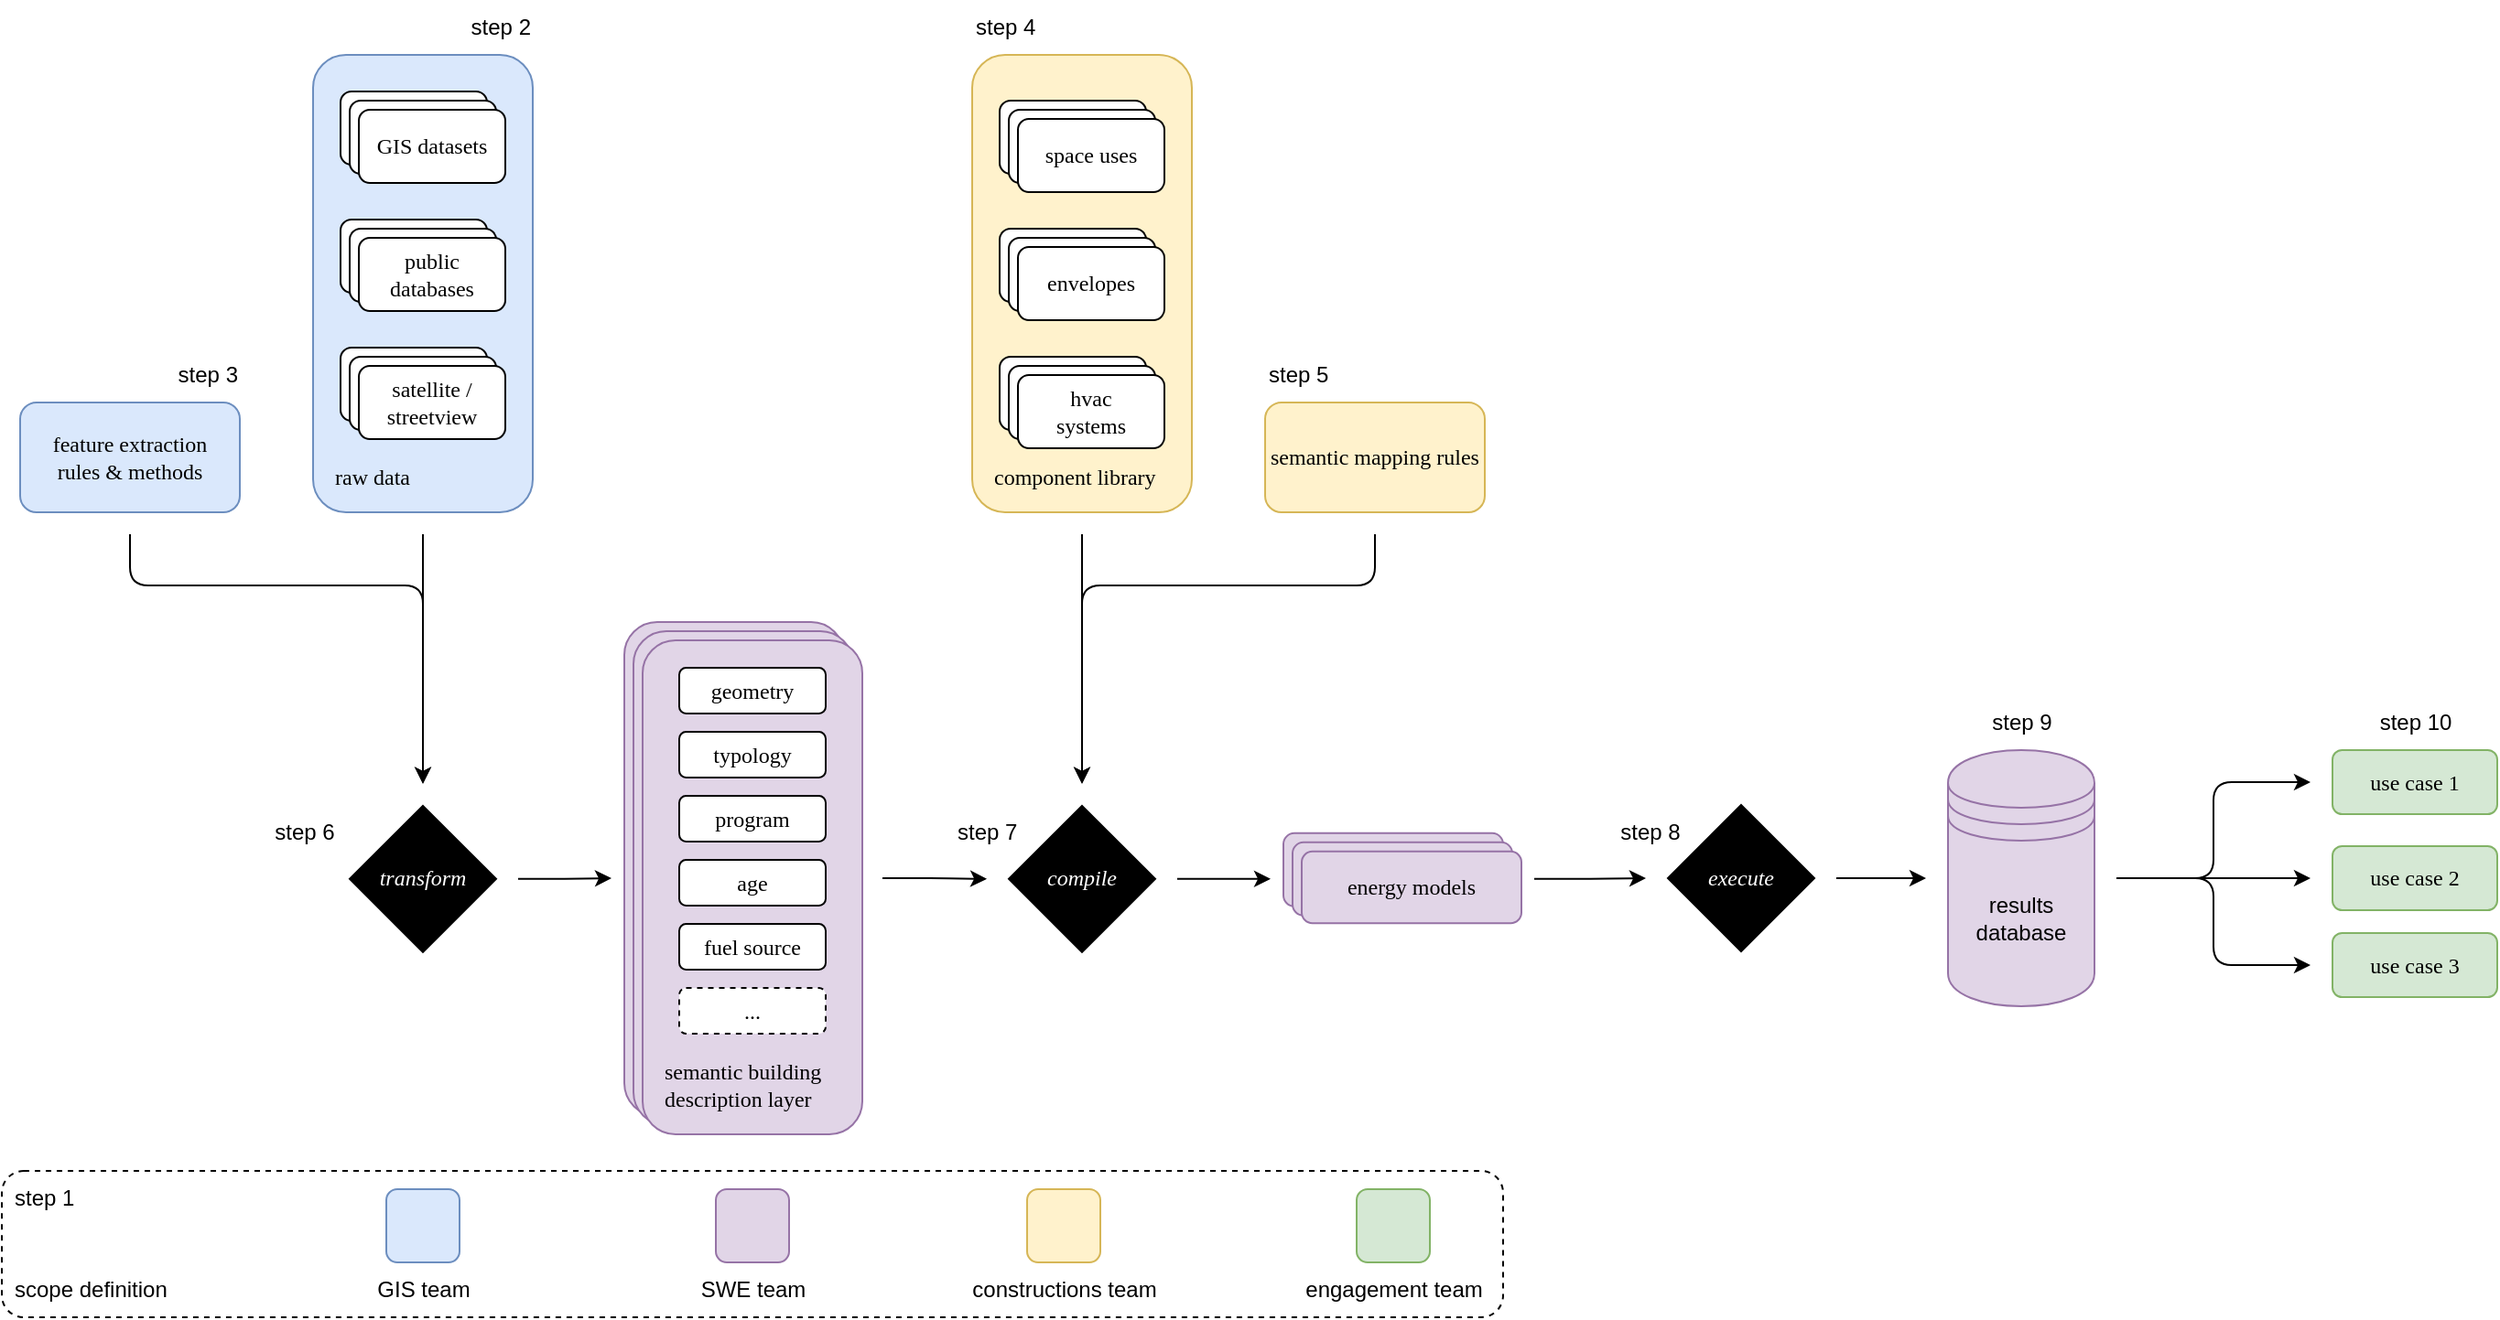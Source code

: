 <mxfile scale="3" border="0">
    <diagram name="horizontal-arch" id="_mjQMc0JSoxqmPY-xcw5">
        <mxGraphModel dx="1976" dy="935" grid="1" gridSize="10" guides="1" tooltips="1" connect="1" arrows="1" fold="1" page="1" pageScale="1" pageWidth="1100" pageHeight="850" math="0" shadow="0">
            <root>
                <mxCell id="ZwsvZCeMGORWDqV-6E7A-0"/>
                <mxCell id="ZwsvZCeMGORWDqV-6E7A-1" parent="ZwsvZCeMGORWDqV-6E7A-0"/>
                <mxCell id="ZwsvZCeMGORWDqV-6E7A-3" style="edgeStyle=orthogonalEdgeStyle;shape=connector;rounded=1;html=1;strokeColor=default;align=center;verticalAlign=middle;fontFamily=Helvetica;fontSize=11;fontColor=default;labelBackgroundColor=default;endArrow=classic;sourcePerimeterSpacing=12;targetPerimeterSpacing=12;" parent="ZwsvZCeMGORWDqV-6E7A-1" source="ZwsvZCeMGORWDqV-6E7A-4" target="ZwsvZCeMGORWDqV-6E7A-13" edge="1">
                    <mxGeometry relative="1" as="geometry">
                        <Array as="points">
                            <mxPoint x="280" y="340"/>
                            <mxPoint x="280" y="340"/>
                        </Array>
                    </mxGeometry>
                </mxCell>
                <mxCell id="ZwsvZCeMGORWDqV-6E7A-4" value="&lt;font face=&quot;acumin pro&quot;&gt;raw data&lt;/font&gt;" style="whiteSpace=wrap;html=1;rounded=1;strokeColor=#6c8ebf;fontFamily=acumin pro thin;fontSize=12;fillColor=#dae8fc;align=left;verticalAlign=bottom;spacingLeft=10;spacingBottom=10;" parent="ZwsvZCeMGORWDqV-6E7A-1" vertex="1">
                    <mxGeometry x="220" y="50" width="120" height="250" as="geometry"/>
                </mxCell>
                <mxCell id="ZwsvZCeMGORWDqV-6E7A-5" value="" style="rounded=1;whiteSpace=wrap;html=1;fontFamily=acumin pro thin;" parent="ZwsvZCeMGORWDqV-6E7A-1" vertex="1">
                    <mxGeometry x="235" y="70" width="80" height="40" as="geometry"/>
                </mxCell>
                <mxCell id="V6tX2_DGJZnMzB2aOUf7-1" style="edgeStyle=orthogonalEdgeStyle;shape=connector;rounded=1;html=1;strokeColor=default;align=center;verticalAlign=middle;fontFamily=Helvetica;fontSize=11;fontColor=default;labelBackgroundColor=default;endArrow=classic;sourcePerimeterSpacing=12;targetPerimeterSpacing=12;" parent="ZwsvZCeMGORWDqV-6E7A-1" source="ZwsvZCeMGORWDqV-6E7A-7" target="ZwsvZCeMGORWDqV-6E7A-18" edge="1">
                    <mxGeometry relative="1" as="geometry">
                        <Array as="points">
                            <mxPoint x="640" y="270"/>
                            <mxPoint x="640" y="270"/>
                        </Array>
                    </mxGeometry>
                </mxCell>
                <mxCell id="ZwsvZCeMGORWDqV-6E7A-7" value="&lt;font face=&quot;acumin pro&quot;&gt;component library&lt;/font&gt;" style="whiteSpace=wrap;html=1;rounded=1;strokeColor=#d6b656;fontFamily=acumin pro thin;fontSize=12;fillColor=#fff2cc;align=left;verticalAlign=bottom;spacingLeft=10;spacingBottom=10;" parent="ZwsvZCeMGORWDqV-6E7A-1" vertex="1">
                    <mxGeometry x="580" y="50" width="120" height="250" as="geometry"/>
                </mxCell>
                <mxCell id="V6tX2_DGJZnMzB2aOUf7-3" style="edgeStyle=orthogonalEdgeStyle;shape=connector;rounded=1;html=1;strokeColor=default;align=center;verticalAlign=middle;fontFamily=Helvetica;fontSize=11;fontColor=default;labelBackgroundColor=default;endArrow=classic;sourcePerimeterSpacing=12;targetPerimeterSpacing=12;" parent="ZwsvZCeMGORWDqV-6E7A-1" source="ZwsvZCeMGORWDqV-6E7A-9" target="ZwsvZCeMGORWDqV-6E7A-13" edge="1">
                    <mxGeometry relative="1" as="geometry">
                        <Array as="points">
                            <mxPoint x="120" y="340"/>
                            <mxPoint x="280" y="340"/>
                        </Array>
                    </mxGeometry>
                </mxCell>
                <mxCell id="ZwsvZCeMGORWDqV-6E7A-9" value="feature extraction&lt;div&gt;rules &amp;amp; methods&lt;/div&gt;" style="rounded=1;whiteSpace=wrap;html=1;fontFamily=acumin pro light;fillColor=#dae8fc;strokeColor=#6c8ebf;" parent="ZwsvZCeMGORWDqV-6E7A-1" vertex="1">
                    <mxGeometry x="60" y="240" width="120" height="60" as="geometry"/>
                </mxCell>
                <mxCell id="ZwsvZCeMGORWDqV-6E7A-10" style="edgeStyle=orthogonalEdgeStyle;shape=connector;rounded=1;html=1;strokeColor=default;align=center;verticalAlign=middle;fontFamily=Helvetica;fontSize=11;fontColor=default;labelBackgroundColor=default;endArrow=classic;sourcePerimeterSpacing=12;targetPerimeterSpacing=12;" parent="ZwsvZCeMGORWDqV-6E7A-1" source="ZwsvZCeMGORWDqV-6E7A-11" target="ZwsvZCeMGORWDqV-6E7A-18" edge="1">
                    <mxGeometry relative="1" as="geometry">
                        <Array as="points">
                            <mxPoint x="800" y="340"/>
                            <mxPoint x="640" y="340"/>
                        </Array>
                    </mxGeometry>
                </mxCell>
                <mxCell id="ZwsvZCeMGORWDqV-6E7A-11" value="semantic mapping rules" style="rounded=1;whiteSpace=wrap;html=1;fontFamily=acumin pro light;fillColor=#fff2cc;strokeColor=#d6b656;" parent="ZwsvZCeMGORWDqV-6E7A-1" vertex="1">
                    <mxGeometry x="740" y="240" width="120" height="60" as="geometry"/>
                </mxCell>
                <mxCell id="ZwsvZCeMGORWDqV-6E7A-12" style="edgeStyle=orthogonalEdgeStyle;shape=connector;rounded=1;html=1;strokeColor=default;align=center;verticalAlign=middle;fontFamily=Helvetica;fontSize=11;fontColor=default;labelBackgroundColor=default;endArrow=classic;sourcePerimeterSpacing=12;targetPerimeterSpacing=12;" parent="ZwsvZCeMGORWDqV-6E7A-1" source="ZwsvZCeMGORWDqV-6E7A-13" target="ZwsvZCeMGORWDqV-6E7A-16" edge="1">
                    <mxGeometry relative="1" as="geometry"/>
                </mxCell>
                <mxCell id="ZwsvZCeMGORWDqV-6E7A-13" value="&lt;i style=&quot;&quot;&gt;&lt;font style=&quot;color: rgb(255, 255, 255);&quot;&gt;transform&lt;/font&gt;&lt;/i&gt;" style="rhombus;whiteSpace=wrap;html=1;fillColor=#000000;fontColor=#FFFFFF;fontFamily=acumin pro;" parent="ZwsvZCeMGORWDqV-6E7A-1" vertex="1">
                    <mxGeometry x="240" y="460.42" width="80" height="80" as="geometry"/>
                </mxCell>
                <mxCell id="ZwsvZCeMGORWDqV-6E7A-14" value="Semantic building description layer" style="rounded=1;whiteSpace=wrap;html=1;fontFamily=acumin pro thin;fillColor=#e1d5e7;strokeColor=#9673a6;" parent="ZwsvZCeMGORWDqV-6E7A-1" vertex="1">
                    <mxGeometry x="390" y="360" width="120" height="270" as="geometry"/>
                </mxCell>
                <mxCell id="ZwsvZCeMGORWDqV-6E7A-15" style="edgeStyle=orthogonalEdgeStyle;shape=connector;rounded=1;html=1;strokeColor=default;align=center;verticalAlign=middle;fontFamily=Helvetica;fontSize=11;fontColor=default;labelBackgroundColor=default;endArrow=classic;sourcePerimeterSpacing=16;targetPerimeterSpacing=12;" parent="ZwsvZCeMGORWDqV-6E7A-1" source="ZwsvZCeMGORWDqV-6E7A-16" target="ZwsvZCeMGORWDqV-6E7A-18" edge="1">
                    <mxGeometry relative="1" as="geometry"/>
                </mxCell>
                <mxCell id="ZwsvZCeMGORWDqV-6E7A-16" value="Semantic building description layer" style="rounded=1;whiteSpace=wrap;html=1;fontFamily=acumin pro thin;fillColor=#e1d5e7;strokeColor=#9673a6;" parent="ZwsvZCeMGORWDqV-6E7A-1" vertex="1">
                    <mxGeometry x="395" y="365" width="120" height="270" as="geometry"/>
                </mxCell>
                <mxCell id="ZwsvZCeMGORWDqV-6E7A-17" style="edgeStyle=orthogonalEdgeStyle;shape=connector;rounded=1;html=1;strokeColor=default;align=center;verticalAlign=middle;fontFamily=Helvetica;fontSize=11;fontColor=default;labelBackgroundColor=default;endArrow=classic;sourcePerimeterSpacing=12;targetPerimeterSpacing=12;" parent="ZwsvZCeMGORWDqV-6E7A-1" source="ZwsvZCeMGORWDqV-6E7A-18" target="ZwsvZCeMGORWDqV-6E7A-21" edge="1">
                    <mxGeometry relative="1" as="geometry">
                        <Array as="points">
                            <mxPoint x="620" y="500"/>
                            <mxPoint x="620" y="500"/>
                        </Array>
                    </mxGeometry>
                </mxCell>
                <mxCell id="ZwsvZCeMGORWDqV-6E7A-18" value="&lt;i style=&quot;&quot;&gt;&lt;font style=&quot;color: rgb(255, 255, 255);&quot;&gt;compile&lt;/font&gt;&lt;/i&gt;" style="rhombus;whiteSpace=wrap;html=1;fillColor=#000000;fontColor=#FFFFFF;fontFamily=acumin pro;" parent="ZwsvZCeMGORWDqV-6E7A-1" vertex="1">
                    <mxGeometry x="600" y="460.42" width="80" height="80" as="geometry"/>
                </mxCell>
                <mxCell id="ZwsvZCeMGORWDqV-6E7A-19" value="" style="rounded=1;whiteSpace=wrap;html=1;fontFamily=acumin pro thin;fillColor=#e1d5e7;strokeColor=#9673a6;" parent="ZwsvZCeMGORWDqV-6E7A-1" vertex="1">
                    <mxGeometry x="750" y="475.42" width="120" height="40" as="geometry"/>
                </mxCell>
                <mxCell id="V6tX2_DGJZnMzB2aOUf7-2" style="edgeStyle=orthogonalEdgeStyle;shape=connector;rounded=1;html=1;strokeColor=default;align=center;verticalAlign=middle;fontFamily=Helvetica;fontSize=11;fontColor=default;labelBackgroundColor=default;endArrow=classic;sourcePerimeterSpacing=12;targetPerimeterSpacing=12;" parent="ZwsvZCeMGORWDqV-6E7A-1" source="ZwsvZCeMGORWDqV-6E7A-21" target="ZwsvZCeMGORWDqV-6E7A-24" edge="1">
                    <mxGeometry relative="1" as="geometry"/>
                </mxCell>
                <mxCell id="ZwsvZCeMGORWDqV-6E7A-21" value="" style="rounded=1;whiteSpace=wrap;html=1;fontFamily=acumin pro thin;fillColor=#e1d5e7;strokeColor=#9673a6;" parent="ZwsvZCeMGORWDqV-6E7A-1" vertex="1">
                    <mxGeometry x="755" y="480.42" width="120" height="40" as="geometry"/>
                </mxCell>
                <mxCell id="ZwsvZCeMGORWDqV-6E7A-22" value="&lt;font face=&quot;acumin pro light&quot;&gt;energy models&lt;/font&gt;" style="rounded=1;whiteSpace=wrap;html=1;fontFamily=acumin pro thin;fillColor=#e1d5e7;strokeColor=#9673a6;" parent="ZwsvZCeMGORWDqV-6E7A-1" vertex="1">
                    <mxGeometry x="760" y="485.42" width="120" height="39.15" as="geometry"/>
                </mxCell>
                <mxCell id="ZwsvZCeMGORWDqV-6E7A-23" style="edgeStyle=orthogonalEdgeStyle;shape=connector;rounded=1;html=1;strokeColor=default;align=center;verticalAlign=middle;fontFamily=Helvetica;fontSize=11;fontColor=default;labelBackgroundColor=default;endArrow=classic;sourcePerimeterSpacing=12;targetPerimeterSpacing=12;" parent="ZwsvZCeMGORWDqV-6E7A-1" source="ZwsvZCeMGORWDqV-6E7A-24" target="ZwsvZCeMGORWDqV-6E7A-36" edge="1">
                    <mxGeometry relative="1" as="geometry">
                        <Array as="points">
                            <mxPoint x="973" y="500"/>
                            <mxPoint x="973" y="500"/>
                        </Array>
                    </mxGeometry>
                </mxCell>
                <mxCell id="ZwsvZCeMGORWDqV-6E7A-24" value="&lt;i style=&quot;&quot;&gt;&lt;font style=&quot;color: rgb(255, 255, 255);&quot;&gt;execute&lt;/font&gt;&lt;/i&gt;" style="rhombus;whiteSpace=wrap;html=1;fillColor=#000000;fontColor=#FFFFFF;fontFamily=acumin pro;" parent="ZwsvZCeMGORWDqV-6E7A-1" vertex="1">
                    <mxGeometry x="960" y="460" width="80" height="80" as="geometry"/>
                </mxCell>
                <mxCell id="ZwsvZCeMGORWDqV-6E7A-25" value="" style="group" parent="ZwsvZCeMGORWDqV-6E7A-1" vertex="1" connectable="0">
                    <mxGeometry x="400" y="370" width="120" height="270" as="geometry"/>
                </mxCell>
                <mxCell id="ZwsvZCeMGORWDqV-6E7A-26" value="&lt;font face=&quot;acumin pro light&quot;&gt;semantic building description layer&lt;/font&gt;" style="rounded=1;whiteSpace=wrap;html=1;fontFamily=acumin pro thin;fillColor=#e1d5e7;strokeColor=#9673a6;align=left;verticalAlign=bottom;spacingLeft=10;spacingBottom=10;" parent="ZwsvZCeMGORWDqV-6E7A-25" vertex="1">
                    <mxGeometry width="120" height="270" as="geometry"/>
                </mxCell>
                <mxCell id="ZwsvZCeMGORWDqV-6E7A-27" value="&lt;font face=&quot;acumin pro light&quot;&gt;geometry&lt;/font&gt;" style="rounded=1;whiteSpace=wrap;html=1;fontFamily=acumin pro thin;" parent="ZwsvZCeMGORWDqV-6E7A-25" vertex="1">
                    <mxGeometry x="20" y="15" width="80" height="25" as="geometry"/>
                </mxCell>
                <mxCell id="ZwsvZCeMGORWDqV-6E7A-28" value="&lt;font face=&quot;acumin pro light&quot;&gt;typology&lt;/font&gt;" style="rounded=1;whiteSpace=wrap;html=1;fontFamily=acumin pro thin;" parent="ZwsvZCeMGORWDqV-6E7A-25" vertex="1">
                    <mxGeometry x="20" y="50" width="80" height="25" as="geometry"/>
                </mxCell>
                <mxCell id="ZwsvZCeMGORWDqV-6E7A-29" value="&lt;font face=&quot;acumin pro light&quot;&gt;program&lt;/font&gt;" style="rounded=1;whiteSpace=wrap;html=1;fontFamily=acumin pro thin;" parent="ZwsvZCeMGORWDqV-6E7A-25" vertex="1">
                    <mxGeometry x="20" y="85" width="80" height="25" as="geometry"/>
                </mxCell>
                <mxCell id="ZwsvZCeMGORWDqV-6E7A-30" value="&lt;font face=&quot;acumin pro light&quot;&gt;age&lt;/font&gt;" style="rounded=1;whiteSpace=wrap;html=1;fontFamily=acumin pro thin;" parent="ZwsvZCeMGORWDqV-6E7A-25" vertex="1">
                    <mxGeometry x="20" y="120" width="80" height="25" as="geometry"/>
                </mxCell>
                <mxCell id="ZwsvZCeMGORWDqV-6E7A-31" value="&lt;font face=&quot;acumin pro light&quot;&gt;fuel source&lt;/font&gt;" style="rounded=1;whiteSpace=wrap;html=1;fontFamily=acumin pro thin;" parent="ZwsvZCeMGORWDqV-6E7A-25" vertex="1">
                    <mxGeometry x="20" y="155" width="80" height="25" as="geometry"/>
                </mxCell>
                <mxCell id="ZwsvZCeMGORWDqV-6E7A-32" value="&lt;font face=&quot;acumin pro light&quot;&gt;...&lt;/font&gt;" style="rounded=1;whiteSpace=wrap;html=1;fontFamily=acumin pro thin;dashed=1;" parent="ZwsvZCeMGORWDqV-6E7A-25" vertex="1">
                    <mxGeometry x="20" y="190" width="80" height="25" as="geometry"/>
                </mxCell>
                <mxCell id="ZwsvZCeMGORWDqV-6E7A-33" style="edgeStyle=orthogonalEdgeStyle;shape=connector;rounded=1;html=1;strokeColor=default;align=center;verticalAlign=middle;fontFamily=Helvetica;fontSize=11;fontColor=default;labelBackgroundColor=default;endArrow=classic;sourcePerimeterSpacing=12;targetPerimeterSpacing=12;" parent="ZwsvZCeMGORWDqV-6E7A-1" source="ZwsvZCeMGORWDqV-6E7A-36" target="ZwsvZCeMGORWDqV-6E7A-43" edge="1">
                    <mxGeometry relative="1" as="geometry"/>
                </mxCell>
                <mxCell id="ZwsvZCeMGORWDqV-6E7A-34" style="edgeStyle=orthogonalEdgeStyle;shape=connector;rounded=1;html=1;strokeColor=default;align=center;verticalAlign=middle;fontFamily=Helvetica;fontSize=11;fontColor=default;labelBackgroundColor=default;endArrow=classic;sourcePerimeterSpacing=12;targetPerimeterSpacing=12;" parent="ZwsvZCeMGORWDqV-6E7A-1" source="ZwsvZCeMGORWDqV-6E7A-36" target="ZwsvZCeMGORWDqV-6E7A-44" edge="1">
                    <mxGeometry relative="1" as="geometry"/>
                </mxCell>
                <mxCell id="ZwsvZCeMGORWDqV-6E7A-35" style="edgeStyle=orthogonalEdgeStyle;shape=connector;rounded=1;html=1;strokeColor=default;align=center;verticalAlign=middle;fontFamily=Helvetica;fontSize=11;fontColor=default;labelBackgroundColor=default;endArrow=classic;sourcePerimeterSpacing=12;targetPerimeterSpacing=12;" parent="ZwsvZCeMGORWDqV-6E7A-1" source="ZwsvZCeMGORWDqV-6E7A-36" target="ZwsvZCeMGORWDqV-6E7A-45" edge="1">
                    <mxGeometry relative="1" as="geometry"/>
                </mxCell>
                <mxCell id="ZwsvZCeMGORWDqV-6E7A-36" value="results database" style="shape=datastore;whiteSpace=wrap;html=1;fillColor=#e1d5e7;strokeColor=#9673a6;" parent="ZwsvZCeMGORWDqV-6E7A-1" vertex="1">
                    <mxGeometry x="1113" y="430" width="80" height="140" as="geometry"/>
                </mxCell>
                <mxCell id="ZwsvZCeMGORWDqV-6E7A-43" value="use case 2" style="rounded=1;whiteSpace=wrap;html=1;fontFamily=acumin pro light;fillColor=#d5e8d4;strokeColor=#82b366;" parent="ZwsvZCeMGORWDqV-6E7A-1" vertex="1">
                    <mxGeometry x="1323" y="482.5" width="90" height="35" as="geometry"/>
                </mxCell>
                <mxCell id="ZwsvZCeMGORWDqV-6E7A-44" value="use case 1" style="rounded=1;whiteSpace=wrap;html=1;fontFamily=acumin pro light;fillColor=#d5e8d4;strokeColor=#82b366;" parent="ZwsvZCeMGORWDqV-6E7A-1" vertex="1">
                    <mxGeometry x="1323" y="430" width="90" height="35" as="geometry"/>
                </mxCell>
                <mxCell id="ZwsvZCeMGORWDqV-6E7A-45" value="use case 3" style="rounded=1;whiteSpace=wrap;html=1;fontFamily=acumin pro light;fillColor=#d5e8d4;strokeColor=#82b366;" parent="ZwsvZCeMGORWDqV-6E7A-1" vertex="1">
                    <mxGeometry x="1323" y="530" width="90" height="35" as="geometry"/>
                </mxCell>
                <mxCell id="ZwsvZCeMGORWDqV-6E7A-48" value="step 3" style="text;html=1;align=right;verticalAlign=middle;resizable=0;points=[];autosize=1;strokeColor=none;fillColor=none;" parent="ZwsvZCeMGORWDqV-6E7A-1" vertex="1">
                    <mxGeometry x="120" y="210" width="60" height="30" as="geometry"/>
                </mxCell>
                <mxCell id="ZwsvZCeMGORWDqV-6E7A-49" value="step 2" style="text;html=1;align=right;verticalAlign=middle;resizable=0;points=[];autosize=1;strokeColor=none;fillColor=none;" parent="ZwsvZCeMGORWDqV-6E7A-1" vertex="1">
                    <mxGeometry x="280" y="20" width="60" height="30" as="geometry"/>
                </mxCell>
                <mxCell id="ZwsvZCeMGORWDqV-6E7A-50" value="step 4" style="text;html=1;align=left;verticalAlign=middle;resizable=0;points=[];autosize=1;strokeColor=none;fillColor=none;" parent="ZwsvZCeMGORWDqV-6E7A-1" vertex="1">
                    <mxGeometry x="580" y="20" width="60" height="30" as="geometry"/>
                </mxCell>
                <mxCell id="ZwsvZCeMGORWDqV-6E7A-51" value="step 5" style="text;html=1;align=left;verticalAlign=middle;resizable=0;points=[];autosize=1;strokeColor=none;fillColor=none;" parent="ZwsvZCeMGORWDqV-6E7A-1" vertex="1">
                    <mxGeometry x="740" y="210" width="60" height="30" as="geometry"/>
                </mxCell>
                <mxCell id="ZwsvZCeMGORWDqV-6E7A-52" value="step 6" style="text;html=1;align=center;verticalAlign=middle;resizable=0;points=[];autosize=1;strokeColor=none;fillColor=none;" parent="ZwsvZCeMGORWDqV-6E7A-1" vertex="1">
                    <mxGeometry x="185" y="460" width="60" height="30" as="geometry"/>
                </mxCell>
                <mxCell id="ZwsvZCeMGORWDqV-6E7A-53" value="step 7" style="text;html=1;align=left;verticalAlign=middle;resizable=0;points=[];autosize=1;strokeColor=none;fillColor=none;" parent="ZwsvZCeMGORWDqV-6E7A-1" vertex="1">
                    <mxGeometry x="570" y="460" width="60" height="30" as="geometry"/>
                </mxCell>
                <mxCell id="ZwsvZCeMGORWDqV-6E7A-54" value="step 8" style="text;html=1;align=center;verticalAlign=middle;resizable=0;points=[];autosize=1;strokeColor=none;fillColor=none;" parent="ZwsvZCeMGORWDqV-6E7A-1" vertex="1">
                    <mxGeometry x="920" y="460" width="60" height="30" as="geometry"/>
                </mxCell>
                <mxCell id="ZwsvZCeMGORWDqV-6E7A-55" value="step 9" style="text;html=1;align=center;verticalAlign=middle;resizable=0;points=[];autosize=1;strokeColor=none;fillColor=none;" parent="ZwsvZCeMGORWDqV-6E7A-1" vertex="1">
                    <mxGeometry x="1123" y="400" width="60" height="30" as="geometry"/>
                </mxCell>
                <mxCell id="ZwsvZCeMGORWDqV-6E7A-56" value="step 10" style="text;html=1;align=center;verticalAlign=middle;resizable=0;points=[];autosize=1;strokeColor=none;fillColor=none;" parent="ZwsvZCeMGORWDqV-6E7A-1" vertex="1">
                    <mxGeometry x="1338" y="400" width="60" height="30" as="geometry"/>
                </mxCell>
                <mxCell id="ZwsvZCeMGORWDqV-6E7A-59" value="" style="rounded=1;whiteSpace=wrap;html=1;fontFamily=acumin pro thin;" parent="ZwsvZCeMGORWDqV-6E7A-1" vertex="1">
                    <mxGeometry x="240" y="75" width="80" height="40" as="geometry"/>
                </mxCell>
                <mxCell id="ZwsvZCeMGORWDqV-6E7A-60" value="&lt;font face=&quot;acumin pro light&quot;&gt;GIS datasets&lt;/font&gt;" style="rounded=1;whiteSpace=wrap;html=1;fontFamily=acumin pro thin;" parent="ZwsvZCeMGORWDqV-6E7A-1" vertex="1">
                    <mxGeometry x="245" y="80" width="80" height="40" as="geometry"/>
                </mxCell>
                <mxCell id="ZwsvZCeMGORWDqV-6E7A-61" value="" style="rounded=1;whiteSpace=wrap;html=1;fontFamily=acumin pro thin;" parent="ZwsvZCeMGORWDqV-6E7A-1" vertex="1">
                    <mxGeometry x="235" y="140" width="80" height="40" as="geometry"/>
                </mxCell>
                <mxCell id="ZwsvZCeMGORWDqV-6E7A-62" value="" style="rounded=1;whiteSpace=wrap;html=1;fontFamily=acumin pro thin;" parent="ZwsvZCeMGORWDqV-6E7A-1" vertex="1">
                    <mxGeometry x="240" y="145" width="80" height="40" as="geometry"/>
                </mxCell>
                <mxCell id="ZwsvZCeMGORWDqV-6E7A-63" value="&lt;font face=&quot;acumin pro light&quot;&gt;public databases&lt;/font&gt;" style="rounded=1;whiteSpace=wrap;html=1;fontFamily=acumin pro thin;" parent="ZwsvZCeMGORWDqV-6E7A-1" vertex="1">
                    <mxGeometry x="245" y="150" width="80" height="40" as="geometry"/>
                </mxCell>
                <mxCell id="ZwsvZCeMGORWDqV-6E7A-64" value="" style="rounded=1;whiteSpace=wrap;html=1;fontFamily=acumin pro thin;" parent="ZwsvZCeMGORWDqV-6E7A-1" vertex="1">
                    <mxGeometry x="235" y="210" width="80" height="40" as="geometry"/>
                </mxCell>
                <mxCell id="ZwsvZCeMGORWDqV-6E7A-65" value="" style="rounded=1;whiteSpace=wrap;html=1;fontFamily=acumin pro thin;" parent="ZwsvZCeMGORWDqV-6E7A-1" vertex="1">
                    <mxGeometry x="240" y="215" width="80" height="40" as="geometry"/>
                </mxCell>
                <mxCell id="ZwsvZCeMGORWDqV-6E7A-66" value="&lt;font face=&quot;acumin pro light&quot;&gt;satellite / streetview&lt;/font&gt;" style="rounded=1;whiteSpace=wrap;html=1;fontFamily=acumin pro thin;" parent="ZwsvZCeMGORWDqV-6E7A-1" vertex="1">
                    <mxGeometry x="245" y="220" width="80" height="40" as="geometry"/>
                </mxCell>
                <mxCell id="ZwsvZCeMGORWDqV-6E7A-67" value="" style="rounded=1;whiteSpace=wrap;html=1;fontFamily=acumin pro thin;" parent="ZwsvZCeMGORWDqV-6E7A-1" vertex="1">
                    <mxGeometry x="595" y="75" width="80" height="40" as="geometry"/>
                </mxCell>
                <mxCell id="ZwsvZCeMGORWDqV-6E7A-68" value="" style="rounded=1;whiteSpace=wrap;html=1;fontFamily=acumin pro thin;" parent="ZwsvZCeMGORWDqV-6E7A-1" vertex="1">
                    <mxGeometry x="600" y="80" width="80" height="40" as="geometry"/>
                </mxCell>
                <mxCell id="ZwsvZCeMGORWDqV-6E7A-69" value="&lt;font face=&quot;acumin pro light&quot;&gt;space uses&lt;/font&gt;" style="rounded=1;whiteSpace=wrap;html=1;fontFamily=acumin pro thin;" parent="ZwsvZCeMGORWDqV-6E7A-1" vertex="1">
                    <mxGeometry x="605" y="85" width="80" height="40" as="geometry"/>
                </mxCell>
                <mxCell id="ZwsvZCeMGORWDqV-6E7A-70" value="" style="rounded=1;whiteSpace=wrap;html=1;fontFamily=acumin pro thin;" parent="ZwsvZCeMGORWDqV-6E7A-1" vertex="1">
                    <mxGeometry x="595" y="145" width="80" height="40" as="geometry"/>
                </mxCell>
                <mxCell id="ZwsvZCeMGORWDqV-6E7A-71" value="" style="rounded=1;whiteSpace=wrap;html=1;fontFamily=acumin pro thin;" parent="ZwsvZCeMGORWDqV-6E7A-1" vertex="1">
                    <mxGeometry x="600" y="150" width="80" height="40" as="geometry"/>
                </mxCell>
                <mxCell id="ZwsvZCeMGORWDqV-6E7A-72" value="&lt;font face=&quot;acumin pro light&quot;&gt;envelopes&lt;/font&gt;" style="rounded=1;whiteSpace=wrap;html=1;fontFamily=acumin pro thin;" parent="ZwsvZCeMGORWDqV-6E7A-1" vertex="1">
                    <mxGeometry x="605" y="155" width="80" height="40" as="geometry"/>
                </mxCell>
                <mxCell id="ZwsvZCeMGORWDqV-6E7A-73" value="" style="rounded=1;whiteSpace=wrap;html=1;fontFamily=acumin pro thin;" parent="ZwsvZCeMGORWDqV-6E7A-1" vertex="1">
                    <mxGeometry x="595" y="215" width="80" height="40" as="geometry"/>
                </mxCell>
                <mxCell id="ZwsvZCeMGORWDqV-6E7A-74" value="" style="rounded=1;whiteSpace=wrap;html=1;fontFamily=acumin pro thin;" parent="ZwsvZCeMGORWDqV-6E7A-1" vertex="1">
                    <mxGeometry x="600" y="220" width="80" height="40" as="geometry"/>
                </mxCell>
                <mxCell id="ZwsvZCeMGORWDqV-6E7A-75" value="&lt;div&gt;&lt;font face=&quot;acumin pro light&quot;&gt;hvac&lt;/font&gt;&lt;/div&gt;&lt;div&gt;&lt;font face=&quot;acumin pro light&quot;&gt;systems&lt;/font&gt;&lt;/div&gt;" style="rounded=1;whiteSpace=wrap;html=1;fontFamily=acumin pro thin;" parent="ZwsvZCeMGORWDqV-6E7A-1" vertex="1">
                    <mxGeometry x="605" y="225" width="80" height="40" as="geometry"/>
                </mxCell>
                <mxCell id="V6tX2_DGJZnMzB2aOUf7-5" value="" style="group" parent="ZwsvZCeMGORWDqV-6E7A-1" vertex="1" connectable="0">
                    <mxGeometry x="50" y="660" width="820" height="80" as="geometry"/>
                </mxCell>
                <mxCell id="ZwsvZCeMGORWDqV-6E7A-2" value="" style="rounded=1;whiteSpace=wrap;html=1;fillColor=none;dashed=1;" parent="V6tX2_DGJZnMzB2aOUf7-5" vertex="1">
                    <mxGeometry width="820" height="80" as="geometry"/>
                </mxCell>
                <mxCell id="ZwsvZCeMGORWDqV-6E7A-37" value="" style="rounded=1;whiteSpace=wrap;html=1;fontFamily=acumin pro light;fillColor=#dae8fc;strokeColor=#6c8ebf;align=left;" parent="V6tX2_DGJZnMzB2aOUf7-5" vertex="1">
                    <mxGeometry x="210" y="10" width="40" height="40" as="geometry"/>
                </mxCell>
                <mxCell id="ZwsvZCeMGORWDqV-6E7A-38" value="GIS team" style="text;html=1;align=center;verticalAlign=middle;resizable=0;points=[];autosize=1;strokeColor=none;fillColor=none;" parent="V6tX2_DGJZnMzB2aOUf7-5" vertex="1">
                    <mxGeometry x="195" y="50" width="70" height="30" as="geometry"/>
                </mxCell>
                <mxCell id="ZwsvZCeMGORWDqV-6E7A-39" value="" style="rounded=1;whiteSpace=wrap;html=1;fontFamily=acumin pro light;fillColor=#fff2cc;strokeColor=#d6b656;" parent="V6tX2_DGJZnMzB2aOUf7-5" vertex="1">
                    <mxGeometry x="560" y="10" width="40" height="40" as="geometry"/>
                </mxCell>
                <mxCell id="ZwsvZCeMGORWDqV-6E7A-40" value="constructions team" style="text;html=1;align=center;verticalAlign=middle;resizable=0;points=[];autosize=1;strokeColor=none;fillColor=none;" parent="V6tX2_DGJZnMzB2aOUf7-5" vertex="1">
                    <mxGeometry x="520" y="50" width="120" height="30" as="geometry"/>
                </mxCell>
                <mxCell id="ZwsvZCeMGORWDqV-6E7A-41" value="" style="rounded=1;whiteSpace=wrap;html=1;fontFamily=acumin pro light;fillColor=#e1d5e7;strokeColor=#9673a6;" parent="V6tX2_DGJZnMzB2aOUf7-5" vertex="1">
                    <mxGeometry x="390" y="10" width="40" height="40" as="geometry"/>
                </mxCell>
                <mxCell id="ZwsvZCeMGORWDqV-6E7A-42" value="SWE team" style="text;html=1;align=center;verticalAlign=middle;resizable=0;points=[];autosize=1;strokeColor=none;fillColor=none;" parent="V6tX2_DGJZnMzB2aOUf7-5" vertex="1">
                    <mxGeometry x="370" y="50" width="80" height="30" as="geometry"/>
                </mxCell>
                <mxCell id="ZwsvZCeMGORWDqV-6E7A-46" value="" style="rounded=1;whiteSpace=wrap;html=1;fontFamily=acumin pro light;fillColor=#d5e8d4;strokeColor=#82b366;" parent="V6tX2_DGJZnMzB2aOUf7-5" vertex="1">
                    <mxGeometry x="740" y="10" width="40" height="40" as="geometry"/>
                </mxCell>
                <mxCell id="ZwsvZCeMGORWDqV-6E7A-47" value="engagement team" style="text;html=1;align=center;verticalAlign=middle;resizable=0;points=[];autosize=1;strokeColor=none;fillColor=none;" parent="V6tX2_DGJZnMzB2aOUf7-5" vertex="1">
                    <mxGeometry x="700" y="50" width="120" height="30" as="geometry"/>
                </mxCell>
                <mxCell id="ZwsvZCeMGORWDqV-6E7A-57" value="step 1" style="text;html=1;align=left;verticalAlign=middle;resizable=0;points=[];autosize=1;strokeColor=none;fillColor=none;" parent="V6tX2_DGJZnMzB2aOUf7-5" vertex="1">
                    <mxGeometry x="5" width="60" height="30" as="geometry"/>
                </mxCell>
                <mxCell id="ZwsvZCeMGORWDqV-6E7A-58" value="scope definition" style="text;html=1;align=left;verticalAlign=middle;resizable=0;points=[];autosize=1;strokeColor=none;fillColor=none;" parent="V6tX2_DGJZnMzB2aOUf7-5" vertex="1">
                    <mxGeometry x="5" y="50" width="110" height="30" as="geometry"/>
                </mxCell>
            </root>
        </mxGraphModel>
    </diagram>
    <diagram name="Copy of Copy of Copy of Page-1" id="P9t4K3rx6pxq80AdcXk7">
        <mxGraphModel dx="1501" dy="1149" grid="1" gridSize="10" guides="1" tooltips="1" connect="1" arrows="1" fold="1" page="1" pageScale="1" pageWidth="850" pageHeight="1100" math="0" shadow="0">
            <root>
                <mxCell id="rZfcWMC6x7CmexXKer-F-0"/>
                <mxCell id="rZfcWMC6x7CmexXKer-F-1" parent="rZfcWMC6x7CmexXKer-F-0"/>
                <mxCell id="lEf2kKPvKqd58rhF332F-3" value="" style="rounded=1;whiteSpace=wrap;html=1;fillColor=none;dashed=1;" parent="rZfcWMC6x7CmexXKer-F-1" vertex="1">
                    <mxGeometry x="10" y="30" width="820" height="80" as="geometry"/>
                </mxCell>
                <mxCell id="rZfcWMC6x7CmexXKer-F-2" style="edgeStyle=none;shape=connector;rounded=1;html=1;strokeColor=default;align=center;verticalAlign=middle;fontFamily=Helvetica;fontSize=11;fontColor=default;labelBackgroundColor=default;endArrow=classic;sourcePerimeterSpacing=12;targetPerimeterSpacing=12;" parent="rZfcWMC6x7CmexXKer-F-1" source="rZfcWMC6x7CmexXKer-F-3" target="rZfcWMC6x7CmexXKer-F-29" edge="1">
                    <mxGeometry relative="1" as="geometry"/>
                </mxCell>
                <mxCell id="rZfcWMC6x7CmexXKer-F-3" value="&lt;font face=&quot;acumin pro&quot;&gt;raw data&lt;/font&gt;" style="whiteSpace=wrap;html=1;rounded=1;strokeColor=#6c8ebf;fontFamily=acumin pro thin;fontSize=12;fillColor=#dae8fc;align=left;verticalAlign=bottom;spacingLeft=10;spacingBottom=10;" parent="rZfcWMC6x7CmexXKer-F-1" vertex="1">
                    <mxGeometry x="180" y="140" width="120" height="250" as="geometry"/>
                </mxCell>
                <mxCell id="rZfcWMC6x7CmexXKer-F-6" value="" style="rounded=1;whiteSpace=wrap;html=1;fontFamily=acumin pro thin;" parent="rZfcWMC6x7CmexXKer-F-1" vertex="1">
                    <mxGeometry x="195" y="160" width="80" height="40" as="geometry"/>
                </mxCell>
                <mxCell id="rZfcWMC6x7CmexXKer-F-13" style="edgeStyle=none;shape=connector;rounded=1;html=1;strokeColor=default;align=center;verticalAlign=middle;fontFamily=Helvetica;fontSize=11;fontColor=default;labelBackgroundColor=default;endArrow=classic;sourcePerimeterSpacing=12;targetPerimeterSpacing=12;" parent="rZfcWMC6x7CmexXKer-F-1" source="rZfcWMC6x7CmexXKer-F-14" target="rZfcWMC6x7CmexXKer-F-34" edge="1">
                    <mxGeometry relative="1" as="geometry"/>
                </mxCell>
                <mxCell id="rZfcWMC6x7CmexXKer-F-14" value="&lt;font face=&quot;acumin pro&quot;&gt;component library&lt;/font&gt;" style="whiteSpace=wrap;html=1;rounded=1;strokeColor=#d6b656;fontFamily=acumin pro thin;fontSize=12;fillColor=#fff2cc;align=left;verticalAlign=bottom;spacingLeft=10;spacingBottom=10;" parent="rZfcWMC6x7CmexXKer-F-1" vertex="1">
                    <mxGeometry x="540" y="140" width="120" height="250" as="geometry"/>
                </mxCell>
                <mxCell id="rZfcWMC6x7CmexXKer-F-24" style="edgeStyle=orthogonalEdgeStyle;shape=connector;rounded=1;html=1;strokeColor=default;align=center;verticalAlign=middle;fontFamily=Helvetica;fontSize=11;fontColor=default;labelBackgroundColor=default;endArrow=classic;sourcePerimeterSpacing=12;targetPerimeterSpacing=12;" parent="rZfcWMC6x7CmexXKer-F-1" source="rZfcWMC6x7CmexXKer-F-25" target="rZfcWMC6x7CmexXKer-F-29" edge="1">
                    <mxGeometry relative="1" as="geometry">
                        <Array as="points">
                            <mxPoint x="70" y="570"/>
                        </Array>
                    </mxGeometry>
                </mxCell>
                <mxCell id="rZfcWMC6x7CmexXKer-F-25" value="feature extraction&lt;div&gt;rules &amp;amp; methods&lt;/div&gt;" style="rounded=1;whiteSpace=wrap;html=1;fontFamily=acumin pro light;fillColor=#dae8fc;strokeColor=#6c8ebf;" parent="rZfcWMC6x7CmexXKer-F-1" vertex="1">
                    <mxGeometry x="10" y="330" width="120" height="60" as="geometry"/>
                </mxCell>
                <mxCell id="rZfcWMC6x7CmexXKer-F-26" style="edgeStyle=orthogonalEdgeStyle;shape=connector;rounded=1;html=1;strokeColor=default;align=center;verticalAlign=middle;fontFamily=Helvetica;fontSize=11;fontColor=default;labelBackgroundColor=default;endArrow=classic;sourcePerimeterSpacing=12;targetPerimeterSpacing=12;" parent="rZfcWMC6x7CmexXKer-F-1" source="rZfcWMC6x7CmexXKer-F-27" target="rZfcWMC6x7CmexXKer-F-34" edge="1">
                    <mxGeometry relative="1" as="geometry">
                        <Array as="points">
                            <mxPoint x="770" y="570"/>
                        </Array>
                    </mxGeometry>
                </mxCell>
                <mxCell id="rZfcWMC6x7CmexXKer-F-27" value="semantic mapping rules" style="rounded=1;whiteSpace=wrap;html=1;fontFamily=acumin pro light;fillColor=#fff2cc;strokeColor=#d6b656;" parent="rZfcWMC6x7CmexXKer-F-1" vertex="1">
                    <mxGeometry x="710" y="330" width="120" height="60" as="geometry"/>
                </mxCell>
                <mxCell id="rZfcWMC6x7CmexXKer-F-28" style="edgeStyle=none;shape=connector;rounded=1;html=1;strokeColor=default;align=center;verticalAlign=middle;fontFamily=Helvetica;fontSize=11;fontColor=default;labelBackgroundColor=default;endArrow=classic;sourcePerimeterSpacing=12;targetPerimeterSpacing=24;" parent="rZfcWMC6x7CmexXKer-F-1" source="rZfcWMC6x7CmexXKer-F-29" target="rZfcWMC6x7CmexXKer-F-32" edge="1">
                    <mxGeometry relative="1" as="geometry"/>
                </mxCell>
                <mxCell id="rZfcWMC6x7CmexXKer-F-29" value="&lt;i style=&quot;&quot;&gt;&lt;font style=&quot;color: rgb(255, 255, 255);&quot;&gt;transform&lt;/font&gt;&lt;/i&gt;" style="rhombus;whiteSpace=wrap;html=1;fillColor=#000000;fontColor=#FFFFFF;fontFamily=acumin pro;" parent="rZfcWMC6x7CmexXKer-F-1" vertex="1">
                    <mxGeometry x="200" y="530" width="80" height="80" as="geometry"/>
                </mxCell>
                <mxCell id="rZfcWMC6x7CmexXKer-F-30" value="Semantic building description layer" style="rounded=1;whiteSpace=wrap;html=1;fontFamily=acumin pro thin;fillColor=#e1d5e7;strokeColor=#9673a6;" parent="rZfcWMC6x7CmexXKer-F-1" vertex="1">
                    <mxGeometry x="360" y="430" width="120" height="270" as="geometry"/>
                </mxCell>
                <mxCell id="rZfcWMC6x7CmexXKer-F-31" style="edgeStyle=orthogonalEdgeStyle;shape=connector;rounded=1;html=1;strokeColor=default;align=center;verticalAlign=middle;fontFamily=Helvetica;fontSize=11;fontColor=default;labelBackgroundColor=default;endArrow=classic;sourcePerimeterSpacing=16;targetPerimeterSpacing=12;" parent="rZfcWMC6x7CmexXKer-F-1" source="rZfcWMC6x7CmexXKer-F-32" target="rZfcWMC6x7CmexXKer-F-34" edge="1">
                    <mxGeometry relative="1" as="geometry"/>
                </mxCell>
                <mxCell id="rZfcWMC6x7CmexXKer-F-32" value="Semantic building description layer" style="rounded=1;whiteSpace=wrap;html=1;fontFamily=acumin pro thin;fillColor=#e1d5e7;strokeColor=#9673a6;" parent="rZfcWMC6x7CmexXKer-F-1" vertex="1">
                    <mxGeometry x="365" y="435" width="120" height="270" as="geometry"/>
                </mxCell>
                <mxCell id="rZfcWMC6x7CmexXKer-F-33" style="edgeStyle=orthogonalEdgeStyle;shape=connector;rounded=1;html=1;strokeColor=default;align=center;verticalAlign=middle;fontFamily=Helvetica;fontSize=11;fontColor=default;labelBackgroundColor=default;endArrow=classic;sourcePerimeterSpacing=12;targetPerimeterSpacing=12;" parent="rZfcWMC6x7CmexXKer-F-1" source="rZfcWMC6x7CmexXKer-F-34" target="rZfcWMC6x7CmexXKer-F-37" edge="1">
                    <mxGeometry relative="1" as="geometry">
                        <Array as="points">
                            <mxPoint x="600" y="785"/>
                        </Array>
                    </mxGeometry>
                </mxCell>
                <mxCell id="rZfcWMC6x7CmexXKer-F-34" value="&lt;i style=&quot;&quot;&gt;&lt;font style=&quot;color: rgb(255, 255, 255);&quot;&gt;compile&lt;/font&gt;&lt;/i&gt;" style="rhombus;whiteSpace=wrap;html=1;fillColor=#000000;fontColor=#FFFFFF;fontFamily=acumin pro;" parent="rZfcWMC6x7CmexXKer-F-1" vertex="1">
                    <mxGeometry x="560" y="530" width="80" height="80" as="geometry"/>
                </mxCell>
                <mxCell id="rZfcWMC6x7CmexXKer-F-35" value="" style="rounded=1;whiteSpace=wrap;html=1;fontFamily=acumin pro thin;fillColor=#e1d5e7;strokeColor=#9673a6;" parent="rZfcWMC6x7CmexXKer-F-1" vertex="1">
                    <mxGeometry x="365" y="760" width="120" height="40" as="geometry"/>
                </mxCell>
                <mxCell id="rZfcWMC6x7CmexXKer-F-36" style="edgeStyle=orthogonalEdgeStyle;shape=connector;rounded=1;html=1;strokeColor=default;align=center;verticalAlign=middle;fontFamily=Helvetica;fontSize=11;fontColor=default;labelBackgroundColor=default;endArrow=classic;sourcePerimeterSpacing=12;targetPerimeterSpacing=12;" parent="rZfcWMC6x7CmexXKer-F-1" source="rZfcWMC6x7CmexXKer-F-37" target="rZfcWMC6x7CmexXKer-F-40" edge="1">
                    <mxGeometry relative="1" as="geometry"/>
                </mxCell>
                <mxCell id="rZfcWMC6x7CmexXKer-F-37" value="" style="rounded=1;whiteSpace=wrap;html=1;fontFamily=acumin pro thin;fillColor=#e1d5e7;strokeColor=#9673a6;" parent="rZfcWMC6x7CmexXKer-F-1" vertex="1">
                    <mxGeometry x="370" y="765" width="120" height="40" as="geometry"/>
                </mxCell>
                <mxCell id="rZfcWMC6x7CmexXKer-F-38" value="&lt;font face=&quot;acumin pro light&quot;&gt;energy models&lt;/font&gt;" style="rounded=1;whiteSpace=wrap;html=1;fontFamily=acumin pro thin;fillColor=#e1d5e7;strokeColor=#9673a6;" parent="rZfcWMC6x7CmexXKer-F-1" vertex="1">
                    <mxGeometry x="375" y="770" width="120" height="39.15" as="geometry"/>
                </mxCell>
                <mxCell id="rZfcWMC6x7CmexXKer-F-39" style="edgeStyle=orthogonalEdgeStyle;shape=connector;rounded=1;html=1;strokeColor=default;align=center;verticalAlign=middle;fontFamily=Helvetica;fontSize=11;fontColor=default;labelBackgroundColor=default;endArrow=classic;sourcePerimeterSpacing=12;targetPerimeterSpacing=12;" parent="rZfcWMC6x7CmexXKer-F-1" source="rZfcWMC6x7CmexXKer-F-40" target="rZfcWMC6x7CmexXKer-F-52" edge="1">
                    <mxGeometry relative="1" as="geometry">
                        <Array as="points">
                            <mxPoint x="240" y="920"/>
                        </Array>
                    </mxGeometry>
                </mxCell>
                <mxCell id="rZfcWMC6x7CmexXKer-F-40" value="&lt;i style=&quot;&quot;&gt;&lt;font style=&quot;color: rgb(255, 255, 255);&quot;&gt;execute&lt;/font&gt;&lt;/i&gt;" style="rhombus;whiteSpace=wrap;html=1;fillColor=#000000;fontColor=#FFFFFF;fontFamily=acumin pro;" parent="rZfcWMC6x7CmexXKer-F-1" vertex="1">
                    <mxGeometry x="200" y="745" width="80" height="80" as="geometry"/>
                </mxCell>
                <mxCell id="rZfcWMC6x7CmexXKer-F-41" value="" style="group" parent="rZfcWMC6x7CmexXKer-F-1" vertex="1" connectable="0">
                    <mxGeometry x="370" y="440" width="120" height="270" as="geometry"/>
                </mxCell>
                <mxCell id="rZfcWMC6x7CmexXKer-F-42" value="&lt;font face=&quot;acumin pro light&quot;&gt;semantic building description layer&lt;/font&gt;" style="rounded=1;whiteSpace=wrap;html=1;fontFamily=acumin pro thin;fillColor=#e1d5e7;strokeColor=#9673a6;align=left;verticalAlign=bottom;spacingLeft=10;spacingBottom=10;" parent="rZfcWMC6x7CmexXKer-F-41" vertex="1">
                    <mxGeometry width="120" height="270" as="geometry"/>
                </mxCell>
                <mxCell id="rZfcWMC6x7CmexXKer-F-43" value="&lt;font face=&quot;acumin pro light&quot;&gt;geometry&lt;/font&gt;" style="rounded=1;whiteSpace=wrap;html=1;fontFamily=acumin pro thin;" parent="rZfcWMC6x7CmexXKer-F-41" vertex="1">
                    <mxGeometry x="20" y="15" width="80" height="25" as="geometry"/>
                </mxCell>
                <mxCell id="rZfcWMC6x7CmexXKer-F-44" value="&lt;font face=&quot;acumin pro light&quot;&gt;typology&lt;/font&gt;" style="rounded=1;whiteSpace=wrap;html=1;fontFamily=acumin pro thin;" parent="rZfcWMC6x7CmexXKer-F-41" vertex="1">
                    <mxGeometry x="20" y="50" width="80" height="25" as="geometry"/>
                </mxCell>
                <mxCell id="rZfcWMC6x7CmexXKer-F-45" value="&lt;font face=&quot;acumin pro light&quot;&gt;program&lt;/font&gt;" style="rounded=1;whiteSpace=wrap;html=1;fontFamily=acumin pro thin;" parent="rZfcWMC6x7CmexXKer-F-41" vertex="1">
                    <mxGeometry x="20" y="85" width="80" height="25" as="geometry"/>
                </mxCell>
                <mxCell id="rZfcWMC6x7CmexXKer-F-46" value="&lt;font face=&quot;acumin pro light&quot;&gt;age&lt;/font&gt;" style="rounded=1;whiteSpace=wrap;html=1;fontFamily=acumin pro thin;" parent="rZfcWMC6x7CmexXKer-F-41" vertex="1">
                    <mxGeometry x="20" y="120" width="80" height="25" as="geometry"/>
                </mxCell>
                <mxCell id="rZfcWMC6x7CmexXKer-F-47" value="&lt;font face=&quot;acumin pro light&quot;&gt;fuel source&lt;/font&gt;" style="rounded=1;whiteSpace=wrap;html=1;fontFamily=acumin pro thin;" parent="rZfcWMC6x7CmexXKer-F-41" vertex="1">
                    <mxGeometry x="20" y="155" width="80" height="25" as="geometry"/>
                </mxCell>
                <mxCell id="rZfcWMC6x7CmexXKer-F-48" value="&lt;font face=&quot;acumin pro light&quot;&gt;...&lt;/font&gt;" style="rounded=1;whiteSpace=wrap;html=1;fontFamily=acumin pro thin;dashed=1;" parent="rZfcWMC6x7CmexXKer-F-41" vertex="1">
                    <mxGeometry x="20" y="190" width="80" height="25" as="geometry"/>
                </mxCell>
                <mxCell id="rZfcWMC6x7CmexXKer-F-49" style="edgeStyle=orthogonalEdgeStyle;shape=connector;rounded=1;html=1;strokeColor=default;align=center;verticalAlign=middle;fontFamily=Helvetica;fontSize=11;fontColor=default;labelBackgroundColor=default;endArrow=classic;sourcePerimeterSpacing=12;targetPerimeterSpacing=12;" parent="rZfcWMC6x7CmexXKer-F-1" source="rZfcWMC6x7CmexXKer-F-52" target="rZfcWMC6x7CmexXKer-F-59" edge="1">
                    <mxGeometry relative="1" as="geometry"/>
                </mxCell>
                <mxCell id="rZfcWMC6x7CmexXKer-F-50" style="edgeStyle=orthogonalEdgeStyle;shape=connector;rounded=1;html=1;strokeColor=default;align=center;verticalAlign=middle;fontFamily=Helvetica;fontSize=11;fontColor=default;labelBackgroundColor=default;endArrow=classic;sourcePerimeterSpacing=12;targetPerimeterSpacing=12;" parent="rZfcWMC6x7CmexXKer-F-1" source="rZfcWMC6x7CmexXKer-F-52" target="rZfcWMC6x7CmexXKer-F-60" edge="1">
                    <mxGeometry relative="1" as="geometry"/>
                </mxCell>
                <mxCell id="rZfcWMC6x7CmexXKer-F-51" style="edgeStyle=orthogonalEdgeStyle;shape=connector;rounded=1;html=1;strokeColor=default;align=center;verticalAlign=middle;fontFamily=Helvetica;fontSize=11;fontColor=default;labelBackgroundColor=default;endArrow=classic;sourcePerimeterSpacing=12;targetPerimeterSpacing=12;" parent="rZfcWMC6x7CmexXKer-F-1" source="rZfcWMC6x7CmexXKer-F-52" target="rZfcWMC6x7CmexXKer-F-61" edge="1">
                    <mxGeometry relative="1" as="geometry"/>
                </mxCell>
                <mxCell id="rZfcWMC6x7CmexXKer-F-52" value="results database" style="shape=datastore;whiteSpace=wrap;html=1;fillColor=#e1d5e7;strokeColor=#9673a6;" parent="rZfcWMC6x7CmexXKer-F-1" vertex="1">
                    <mxGeometry x="390" y="855" width="80" height="140" as="geometry"/>
                </mxCell>
                <mxCell id="rZfcWMC6x7CmexXKer-F-53" value="" style="rounded=1;whiteSpace=wrap;html=1;fontFamily=acumin pro light;fillColor=#dae8fc;strokeColor=#6c8ebf;align=left;" parent="rZfcWMC6x7CmexXKer-F-1" vertex="1">
                    <mxGeometry x="220" y="40" width="40" height="40" as="geometry"/>
                </mxCell>
                <mxCell id="rZfcWMC6x7CmexXKer-F-54" value="GIS team" style="text;html=1;align=center;verticalAlign=middle;resizable=0;points=[];autosize=1;strokeColor=none;fillColor=none;" parent="rZfcWMC6x7CmexXKer-F-1" vertex="1">
                    <mxGeometry x="205" y="80" width="70" height="30" as="geometry"/>
                </mxCell>
                <mxCell id="rZfcWMC6x7CmexXKer-F-55" value="" style="rounded=1;whiteSpace=wrap;html=1;fontFamily=acumin pro light;fillColor=#fff2cc;strokeColor=#d6b656;" parent="rZfcWMC6x7CmexXKer-F-1" vertex="1">
                    <mxGeometry x="570" y="40" width="40" height="40" as="geometry"/>
                </mxCell>
                <mxCell id="rZfcWMC6x7CmexXKer-F-56" value="constructions team" style="text;html=1;align=center;verticalAlign=middle;resizable=0;points=[];autosize=1;strokeColor=none;fillColor=none;" parent="rZfcWMC6x7CmexXKer-F-1" vertex="1">
                    <mxGeometry x="530" y="80" width="120" height="30" as="geometry"/>
                </mxCell>
                <mxCell id="rZfcWMC6x7CmexXKer-F-57" value="" style="rounded=1;whiteSpace=wrap;html=1;fontFamily=acumin pro light;fillColor=#e1d5e7;strokeColor=#9673a6;" parent="rZfcWMC6x7CmexXKer-F-1" vertex="1">
                    <mxGeometry x="400" y="40" width="40" height="40" as="geometry"/>
                </mxCell>
                <mxCell id="rZfcWMC6x7CmexXKer-F-58" value="SWE team" style="text;html=1;align=center;verticalAlign=middle;resizable=0;points=[];autosize=1;strokeColor=none;fillColor=none;" parent="rZfcWMC6x7CmexXKer-F-1" vertex="1">
                    <mxGeometry x="380" y="80" width="80" height="30" as="geometry"/>
                </mxCell>
                <mxCell id="rZfcWMC6x7CmexXKer-F-59" value="use case 2" style="rounded=1;whiteSpace=wrap;html=1;fontFamily=acumin pro light;fillColor=#d5e8d4;strokeColor=#82b366;" parent="rZfcWMC6x7CmexXKer-F-1" vertex="1">
                    <mxGeometry x="600" y="907.5" width="90" height="35" as="geometry"/>
                </mxCell>
                <mxCell id="rZfcWMC6x7CmexXKer-F-60" value="use case 1" style="rounded=1;whiteSpace=wrap;html=1;fontFamily=acumin pro light;fillColor=#d5e8d4;strokeColor=#82b366;" parent="rZfcWMC6x7CmexXKer-F-1" vertex="1">
                    <mxGeometry x="600" y="855" width="90" height="35" as="geometry"/>
                </mxCell>
                <mxCell id="rZfcWMC6x7CmexXKer-F-61" value="use case 3" style="rounded=1;whiteSpace=wrap;html=1;fontFamily=acumin pro light;fillColor=#d5e8d4;strokeColor=#82b366;" parent="rZfcWMC6x7CmexXKer-F-1" vertex="1">
                    <mxGeometry x="600" y="955" width="90" height="35" as="geometry"/>
                </mxCell>
                <mxCell id="rZfcWMC6x7CmexXKer-F-62" value="" style="rounded=1;whiteSpace=wrap;html=1;fontFamily=acumin pro light;fillColor=#d5e8d4;strokeColor=#82b366;" parent="rZfcWMC6x7CmexXKer-F-1" vertex="1">
                    <mxGeometry x="750" y="40" width="40" height="40" as="geometry"/>
                </mxCell>
                <mxCell id="rZfcWMC6x7CmexXKer-F-63" value="engagement team" style="text;html=1;align=center;verticalAlign=middle;resizable=0;points=[];autosize=1;strokeColor=none;fillColor=none;" parent="rZfcWMC6x7CmexXKer-F-1" vertex="1">
                    <mxGeometry x="710" y="80" width="120" height="30" as="geometry"/>
                </mxCell>
                <mxCell id="rZfcWMC6x7CmexXKer-F-64" value="step 3" style="text;html=1;align=right;verticalAlign=middle;resizable=0;points=[];autosize=1;strokeColor=none;fillColor=none;" parent="rZfcWMC6x7CmexXKer-F-1" vertex="1">
                    <mxGeometry x="70" y="300" width="60" height="30" as="geometry"/>
                </mxCell>
                <mxCell id="rZfcWMC6x7CmexXKer-F-65" value="step 2" style="text;html=1;align=right;verticalAlign=middle;resizable=0;points=[];autosize=1;strokeColor=none;fillColor=none;" parent="rZfcWMC6x7CmexXKer-F-1" vertex="1">
                    <mxGeometry x="110" y="140" width="60" height="30" as="geometry"/>
                </mxCell>
                <mxCell id="rZfcWMC6x7CmexXKer-F-66" value="step 4" style="text;html=1;align=left;verticalAlign=middle;resizable=0;points=[];autosize=1;strokeColor=none;fillColor=none;" parent="rZfcWMC6x7CmexXKer-F-1" vertex="1">
                    <mxGeometry x="670" y="140" width="60" height="30" as="geometry"/>
                </mxCell>
                <mxCell id="rZfcWMC6x7CmexXKer-F-67" value="step 5" style="text;html=1;align=left;verticalAlign=middle;resizable=0;points=[];autosize=1;strokeColor=none;fillColor=none;" parent="rZfcWMC6x7CmexXKer-F-1" vertex="1">
                    <mxGeometry x="710" y="300" width="60" height="30" as="geometry"/>
                </mxCell>
                <mxCell id="rZfcWMC6x7CmexXKer-F-68" value="step 6" style="text;html=1;align=center;verticalAlign=middle;resizable=0;points=[];autosize=1;strokeColor=none;fillColor=none;" parent="rZfcWMC6x7CmexXKer-F-1" vertex="1">
                    <mxGeometry x="170" y="520" width="60" height="30" as="geometry"/>
                </mxCell>
                <mxCell id="rZfcWMC6x7CmexXKer-F-69" value="step 7" style="text;html=1;align=left;verticalAlign=middle;resizable=0;points=[];autosize=1;strokeColor=none;fillColor=none;" parent="rZfcWMC6x7CmexXKer-F-1" vertex="1">
                    <mxGeometry x="625" y="520" width="60" height="30" as="geometry"/>
                </mxCell>
                <mxCell id="rZfcWMC6x7CmexXKer-F-70" value="step 8" style="text;html=1;align=center;verticalAlign=middle;resizable=0;points=[];autosize=1;strokeColor=none;fillColor=none;" parent="rZfcWMC6x7CmexXKer-F-1" vertex="1">
                    <mxGeometry x="210" y="710" width="60" height="30" as="geometry"/>
                </mxCell>
                <mxCell id="rZfcWMC6x7CmexXKer-F-71" value="step 9" style="text;html=1;align=center;verticalAlign=middle;resizable=0;points=[];autosize=1;strokeColor=none;fillColor=none;" parent="rZfcWMC6x7CmexXKer-F-1" vertex="1">
                    <mxGeometry x="320" y="965" width="60" height="30" as="geometry"/>
                </mxCell>
                <mxCell id="rZfcWMC6x7CmexXKer-F-72" value="step 10" style="text;html=1;align=center;verticalAlign=middle;resizable=0;points=[];autosize=1;strokeColor=none;fillColor=none;" parent="rZfcWMC6x7CmexXKer-F-1" vertex="1">
                    <mxGeometry x="615" y="825" width="60" height="30" as="geometry"/>
                </mxCell>
                <mxCell id="lEf2kKPvKqd58rhF332F-4" value="step 1" style="text;html=1;align=left;verticalAlign=middle;resizable=0;points=[];autosize=1;strokeColor=none;fillColor=none;" parent="rZfcWMC6x7CmexXKer-F-1" vertex="1">
                    <mxGeometry x="15" y="30" width="60" height="30" as="geometry"/>
                </mxCell>
                <mxCell id="lEf2kKPvKqd58rhF332F-5" value="scope definition" style="text;html=1;align=left;verticalAlign=middle;resizable=0;points=[];autosize=1;strokeColor=none;fillColor=none;" parent="rZfcWMC6x7CmexXKer-F-1" vertex="1">
                    <mxGeometry x="15" y="80" width="110" height="30" as="geometry"/>
                </mxCell>
                <mxCell id="ydAHD2BsZVfOTDo1Rgto-0" value="" style="rounded=1;whiteSpace=wrap;html=1;fontFamily=acumin pro thin;" parent="rZfcWMC6x7CmexXKer-F-1" vertex="1">
                    <mxGeometry x="200" y="165" width="80" height="40" as="geometry"/>
                </mxCell>
                <mxCell id="ydAHD2BsZVfOTDo1Rgto-1" value="&lt;font face=&quot;acumin pro light&quot;&gt;GIS datasets&lt;/font&gt;" style="rounded=1;whiteSpace=wrap;html=1;fontFamily=acumin pro thin;" parent="rZfcWMC6x7CmexXKer-F-1" vertex="1">
                    <mxGeometry x="205" y="170" width="80" height="40" as="geometry"/>
                </mxCell>
                <mxCell id="ydAHD2BsZVfOTDo1Rgto-2" value="" style="rounded=1;whiteSpace=wrap;html=1;fontFamily=acumin pro thin;" parent="rZfcWMC6x7CmexXKer-F-1" vertex="1">
                    <mxGeometry x="195" y="230" width="80" height="40" as="geometry"/>
                </mxCell>
                <mxCell id="ydAHD2BsZVfOTDo1Rgto-3" value="" style="rounded=1;whiteSpace=wrap;html=1;fontFamily=acumin pro thin;" parent="rZfcWMC6x7CmexXKer-F-1" vertex="1">
                    <mxGeometry x="200" y="235" width="80" height="40" as="geometry"/>
                </mxCell>
                <mxCell id="ydAHD2BsZVfOTDo1Rgto-4" value="&lt;font face=&quot;acumin pro light&quot;&gt;public databases&lt;/font&gt;" style="rounded=1;whiteSpace=wrap;html=1;fontFamily=acumin pro thin;" parent="rZfcWMC6x7CmexXKer-F-1" vertex="1">
                    <mxGeometry x="205" y="240" width="80" height="40" as="geometry"/>
                </mxCell>
                <mxCell id="ydAHD2BsZVfOTDo1Rgto-5" value="" style="rounded=1;whiteSpace=wrap;html=1;fontFamily=acumin pro thin;" parent="rZfcWMC6x7CmexXKer-F-1" vertex="1">
                    <mxGeometry x="195" y="300" width="80" height="40" as="geometry"/>
                </mxCell>
                <mxCell id="ydAHD2BsZVfOTDo1Rgto-6" value="" style="rounded=1;whiteSpace=wrap;html=1;fontFamily=acumin pro thin;" parent="rZfcWMC6x7CmexXKer-F-1" vertex="1">
                    <mxGeometry x="200" y="305" width="80" height="40" as="geometry"/>
                </mxCell>
                <mxCell id="ydAHD2BsZVfOTDo1Rgto-7" value="&lt;font face=&quot;acumin pro light&quot;&gt;satellite / streetview&lt;/font&gt;" style="rounded=1;whiteSpace=wrap;html=1;fontFamily=acumin pro thin;" parent="rZfcWMC6x7CmexXKer-F-1" vertex="1">
                    <mxGeometry x="205" y="310" width="80" height="40" as="geometry"/>
                </mxCell>
                <mxCell id="ydAHD2BsZVfOTDo1Rgto-8" value="" style="rounded=1;whiteSpace=wrap;html=1;fontFamily=acumin pro thin;" parent="rZfcWMC6x7CmexXKer-F-1" vertex="1">
                    <mxGeometry x="555" y="165" width="80" height="40" as="geometry"/>
                </mxCell>
                <mxCell id="ydAHD2BsZVfOTDo1Rgto-9" value="" style="rounded=1;whiteSpace=wrap;html=1;fontFamily=acumin pro thin;" parent="rZfcWMC6x7CmexXKer-F-1" vertex="1">
                    <mxGeometry x="560" y="170" width="80" height="40" as="geometry"/>
                </mxCell>
                <mxCell id="ydAHD2BsZVfOTDo1Rgto-10" value="&lt;font face=&quot;acumin pro light&quot;&gt;space uses&lt;/font&gt;" style="rounded=1;whiteSpace=wrap;html=1;fontFamily=acumin pro thin;" parent="rZfcWMC6x7CmexXKer-F-1" vertex="1">
                    <mxGeometry x="565" y="175" width="80" height="40" as="geometry"/>
                </mxCell>
                <mxCell id="ydAHD2BsZVfOTDo1Rgto-11" value="" style="rounded=1;whiteSpace=wrap;html=1;fontFamily=acumin pro thin;" parent="rZfcWMC6x7CmexXKer-F-1" vertex="1">
                    <mxGeometry x="555" y="235" width="80" height="40" as="geometry"/>
                </mxCell>
                <mxCell id="ydAHD2BsZVfOTDo1Rgto-12" value="" style="rounded=1;whiteSpace=wrap;html=1;fontFamily=acumin pro thin;" parent="rZfcWMC6x7CmexXKer-F-1" vertex="1">
                    <mxGeometry x="560" y="240" width="80" height="40" as="geometry"/>
                </mxCell>
                <mxCell id="ydAHD2BsZVfOTDo1Rgto-13" value="&lt;font face=&quot;acumin pro light&quot;&gt;envelopes&lt;/font&gt;" style="rounded=1;whiteSpace=wrap;html=1;fontFamily=acumin pro thin;" parent="rZfcWMC6x7CmexXKer-F-1" vertex="1">
                    <mxGeometry x="565" y="245" width="80" height="40" as="geometry"/>
                </mxCell>
                <mxCell id="ydAHD2BsZVfOTDo1Rgto-14" value="" style="rounded=1;whiteSpace=wrap;html=1;fontFamily=acumin pro thin;" parent="rZfcWMC6x7CmexXKer-F-1" vertex="1">
                    <mxGeometry x="555" y="305" width="80" height="40" as="geometry"/>
                </mxCell>
                <mxCell id="ydAHD2BsZVfOTDo1Rgto-15" value="" style="rounded=1;whiteSpace=wrap;html=1;fontFamily=acumin pro thin;" parent="rZfcWMC6x7CmexXKer-F-1" vertex="1">
                    <mxGeometry x="560" y="310" width="80" height="40" as="geometry"/>
                </mxCell>
                <mxCell id="ydAHD2BsZVfOTDo1Rgto-16" value="&lt;div&gt;&lt;font face=&quot;acumin pro light&quot;&gt;hvac&lt;/font&gt;&lt;/div&gt;&lt;div&gt;&lt;font face=&quot;acumin pro light&quot;&gt;systems&lt;/font&gt;&lt;/div&gt;" style="rounded=1;whiteSpace=wrap;html=1;fontFamily=acumin pro thin;" parent="rZfcWMC6x7CmexXKer-F-1" vertex="1">
                    <mxGeometry x="565" y="315" width="80" height="40" as="geometry"/>
                </mxCell>
            </root>
        </mxGraphModel>
    </diagram>
    <diagram name="Copy of Copy of Copy of Copy of Page-1" id="7E97jKu6O-yHAHz7mRWH">
        <mxGraphModel dx="1501" dy="1149" grid="1" gridSize="10" guides="1" tooltips="1" connect="1" arrows="1" fold="1" page="1" pageScale="1" pageWidth="850" pageHeight="1100" math="0" shadow="0">
            <root>
                <mxCell id="jkIsf5dtU7ukBp74JJfk-0"/>
                <mxCell id="jkIsf5dtU7ukBp74JJfk-1" parent="jkIsf5dtU7ukBp74JJfk-0"/>
                <mxCell id="jkIsf5dtU7ukBp74JJfk-2" value="" style="rounded=1;whiteSpace=wrap;html=1;fillColor=none;dashed=1;" parent="jkIsf5dtU7ukBp74JJfk-1" vertex="1">
                    <mxGeometry x="10" y="30" width="820" height="80" as="geometry"/>
                </mxCell>
                <mxCell id="jkIsf5dtU7ukBp74JJfk-3" style="edgeStyle=none;shape=connector;rounded=1;html=1;strokeColor=default;align=center;verticalAlign=middle;fontFamily=Helvetica;fontSize=11;fontColor=default;labelBackgroundColor=default;endArrow=classic;sourcePerimeterSpacing=12;targetPerimeterSpacing=12;" parent="jkIsf5dtU7ukBp74JJfk-1" source="jkIsf5dtU7ukBp74JJfk-4" target="jkIsf5dtU7ukBp74JJfk-30" edge="1">
                    <mxGeometry relative="1" as="geometry"/>
                </mxCell>
                <mxCell id="jkIsf5dtU7ukBp74JJfk-4" value="&lt;font face=&quot;acumin pro&quot;&gt;raw data&lt;/font&gt;" style="whiteSpace=wrap;html=1;rounded=1;strokeColor=#6c8ebf;fontFamily=acumin pro thin;fontSize=12;fillColor=#dae8fc;align=left;verticalAlign=bottom;spacingLeft=10;spacingBottom=10;" parent="jkIsf5dtU7ukBp74JJfk-1" vertex="1">
                    <mxGeometry x="150" y="140" width="180" height="340" as="geometry"/>
                </mxCell>
                <mxCell id="jkIsf5dtU7ukBp74JJfk-5" value="GIS Datasets" style="rounded=1;whiteSpace=wrap;html=1;fontFamily=acumin pro thin;" parent="jkIsf5dtU7ukBp74JJfk-1" vertex="1">
                    <mxGeometry x="170" y="160" width="120" height="60" as="geometry"/>
                </mxCell>
                <mxCell id="jkIsf5dtU7ukBp74JJfk-6" value="GIS Datasets" style="rounded=1;whiteSpace=wrap;html=1;fontFamily=acumin pro thin;" parent="jkIsf5dtU7ukBp74JJfk-1" vertex="1">
                    <mxGeometry x="180" y="170" width="120" height="60" as="geometry"/>
                </mxCell>
                <mxCell id="jkIsf5dtU7ukBp74JJfk-7" value="&lt;font face=&quot;acumin pro light&quot;&gt;GIS datasets&lt;/font&gt;" style="rounded=1;whiteSpace=wrap;html=1;fontFamily=acumin pro thin;" parent="jkIsf5dtU7ukBp74JJfk-1" vertex="1">
                    <mxGeometry x="190" y="180" width="120" height="60" as="geometry"/>
                </mxCell>
                <mxCell id="jkIsf5dtU7ukBp74JJfk-8" value="Public databases" style="rounded=1;whiteSpace=wrap;html=1;fontFamily=acumin pro thin;" parent="jkIsf5dtU7ukBp74JJfk-1" vertex="1">
                    <mxGeometry x="170" y="260" width="120" height="60" as="geometry"/>
                </mxCell>
                <mxCell id="jkIsf5dtU7ukBp74JJfk-9" value="Public databases" style="rounded=1;whiteSpace=wrap;html=1;fontFamily=acumin pro thin;" parent="jkIsf5dtU7ukBp74JJfk-1" vertex="1">
                    <mxGeometry x="180" y="270" width="120" height="60" as="geometry"/>
                </mxCell>
                <mxCell id="jkIsf5dtU7ukBp74JJfk-10" value="public databases" style="rounded=1;whiteSpace=wrap;html=1;fontFamily=acumin pro light;" parent="jkIsf5dtU7ukBp74JJfk-1" vertex="1">
                    <mxGeometry x="190" y="280" width="120" height="60" as="geometry"/>
                </mxCell>
                <mxCell id="jkIsf5dtU7ukBp74JJfk-11" value="" style="rounded=1;whiteSpace=wrap;html=1;fontFamily=acumin pro thin;" parent="jkIsf5dtU7ukBp74JJfk-1" vertex="1">
                    <mxGeometry x="170" y="360" width="120" height="60" as="geometry"/>
                </mxCell>
                <mxCell id="jkIsf5dtU7ukBp74JJfk-12" value="" style="rounded=1;whiteSpace=wrap;html=1;fontFamily=acumin pro thin;" parent="jkIsf5dtU7ukBp74JJfk-1" vertex="1">
                    <mxGeometry x="180" y="370" width="120" height="60" as="geometry"/>
                </mxCell>
                <mxCell id="jkIsf5dtU7ukBp74JJfk-13" value="satellite &amp;amp; streetview" style="rounded=1;whiteSpace=wrap;html=1;fontFamily=acumin pro light;" parent="jkIsf5dtU7ukBp74JJfk-1" vertex="1">
                    <mxGeometry x="190" y="380" width="120" height="60" as="geometry"/>
                </mxCell>
                <mxCell id="jkIsf5dtU7ukBp74JJfk-14" style="edgeStyle=none;shape=connector;rounded=1;html=1;strokeColor=default;align=center;verticalAlign=middle;fontFamily=Helvetica;fontSize=11;fontColor=default;labelBackgroundColor=default;endArrow=classic;sourcePerimeterSpacing=12;targetPerimeterSpacing=12;" parent="jkIsf5dtU7ukBp74JJfk-1" source="jkIsf5dtU7ukBp74JJfk-15" target="jkIsf5dtU7ukBp74JJfk-35" edge="1">
                    <mxGeometry relative="1" as="geometry"/>
                </mxCell>
                <mxCell id="jkIsf5dtU7ukBp74JJfk-15" value="&lt;font face=&quot;acumin pro&quot;&gt;component library&lt;/font&gt;" style="whiteSpace=wrap;html=1;rounded=1;strokeColor=#d6b656;fontFamily=acumin pro thin;fontSize=12;fillColor=#fff2cc;align=left;verticalAlign=bottom;spacingLeft=10;spacingBottom=10;" parent="jkIsf5dtU7ukBp74JJfk-1" vertex="1">
                    <mxGeometry x="510" y="140" width="180" height="340" as="geometry"/>
                </mxCell>
                <mxCell id="jkIsf5dtU7ukBp74JJfk-16" value="GIS Datasets" style="rounded=1;whiteSpace=wrap;html=1;fontFamily=acumin pro thin;" parent="jkIsf5dtU7ukBp74JJfk-1" vertex="1">
                    <mxGeometry x="530" y="160" width="120" height="60" as="geometry"/>
                </mxCell>
                <mxCell id="jkIsf5dtU7ukBp74JJfk-17" value="GIS Datasets" style="rounded=1;whiteSpace=wrap;html=1;fontFamily=acumin pro thin;" parent="jkIsf5dtU7ukBp74JJfk-1" vertex="1">
                    <mxGeometry x="540" y="170" width="120" height="60" as="geometry"/>
                </mxCell>
                <mxCell id="jkIsf5dtU7ukBp74JJfk-18" value="space uses" style="rounded=1;whiteSpace=wrap;html=1;fontFamily=acumin pro light;" parent="jkIsf5dtU7ukBp74JJfk-1" vertex="1">
                    <mxGeometry x="550" y="180" width="120" height="60" as="geometry"/>
                </mxCell>
                <mxCell id="jkIsf5dtU7ukBp74JJfk-19" value="Public databases" style="rounded=1;whiteSpace=wrap;html=1;fontFamily=acumin pro thin;" parent="jkIsf5dtU7ukBp74JJfk-1" vertex="1">
                    <mxGeometry x="530" y="260" width="120" height="60" as="geometry"/>
                </mxCell>
                <mxCell id="jkIsf5dtU7ukBp74JJfk-20" value="Public databases" style="rounded=1;whiteSpace=wrap;html=1;fontFamily=acumin pro thin;" parent="jkIsf5dtU7ukBp74JJfk-1" vertex="1">
                    <mxGeometry x="540" y="270" width="120" height="60" as="geometry"/>
                </mxCell>
                <mxCell id="jkIsf5dtU7ukBp74JJfk-21" value="envelopes" style="rounded=1;whiteSpace=wrap;html=1;fontFamily=acumin pro light;" parent="jkIsf5dtU7ukBp74JJfk-1" vertex="1">
                    <mxGeometry x="550" y="280" width="120" height="60" as="geometry"/>
                </mxCell>
                <mxCell id="jkIsf5dtU7ukBp74JJfk-22" value="Satellite &amp;amp; streetview CV extraction" style="rounded=1;whiteSpace=wrap;html=1;fontFamily=acumin pro thin;" parent="jkIsf5dtU7ukBp74JJfk-1" vertex="1">
                    <mxGeometry x="530" y="360" width="120" height="60" as="geometry"/>
                </mxCell>
                <mxCell id="jkIsf5dtU7ukBp74JJfk-23" value="Satellite &amp;amp; streetview CV extraction" style="rounded=1;whiteSpace=wrap;html=1;fontFamily=acumin pro thin;" parent="jkIsf5dtU7ukBp74JJfk-1" vertex="1">
                    <mxGeometry x="540" y="370" width="120" height="60" as="geometry"/>
                </mxCell>
                <mxCell id="jkIsf5dtU7ukBp74JJfk-24" value="HVAC systems" style="rounded=1;whiteSpace=wrap;html=1;fontFamily=acumin pro light;" parent="jkIsf5dtU7ukBp74JJfk-1" vertex="1">
                    <mxGeometry x="550" y="380" width="120" height="60" as="geometry"/>
                </mxCell>
                <mxCell id="jkIsf5dtU7ukBp74JJfk-25" style="edgeStyle=orthogonalEdgeStyle;shape=connector;rounded=1;html=1;strokeColor=default;align=center;verticalAlign=middle;fontFamily=Helvetica;fontSize=11;fontColor=default;labelBackgroundColor=default;endArrow=classic;sourcePerimeterSpacing=12;targetPerimeterSpacing=12;" parent="jkIsf5dtU7ukBp74JJfk-1" source="jkIsf5dtU7ukBp74JJfk-26" target="jkIsf5dtU7ukBp74JJfk-30" edge="1">
                    <mxGeometry relative="1" as="geometry">
                        <Array as="points">
                            <mxPoint x="70" y="660"/>
                        </Array>
                    </mxGeometry>
                </mxCell>
                <mxCell id="jkIsf5dtU7ukBp74JJfk-26" value="feature extraction&lt;div&gt;rules &amp;amp; methods&lt;/div&gt;" style="rounded=1;whiteSpace=wrap;html=1;fontFamily=acumin pro light;fillColor=#dae8fc;strokeColor=#6c8ebf;" parent="jkIsf5dtU7ukBp74JJfk-1" vertex="1">
                    <mxGeometry x="10" y="420" width="120" height="60" as="geometry"/>
                </mxCell>
                <mxCell id="jkIsf5dtU7ukBp74JJfk-27" style="edgeStyle=orthogonalEdgeStyle;shape=connector;rounded=1;html=1;strokeColor=default;align=center;verticalAlign=middle;fontFamily=Helvetica;fontSize=11;fontColor=default;labelBackgroundColor=default;endArrow=classic;sourcePerimeterSpacing=12;targetPerimeterSpacing=12;" parent="jkIsf5dtU7ukBp74JJfk-1" source="jkIsf5dtU7ukBp74JJfk-28" target="jkIsf5dtU7ukBp74JJfk-35" edge="1">
                    <mxGeometry relative="1" as="geometry">
                        <Array as="points">
                            <mxPoint x="770" y="660"/>
                        </Array>
                    </mxGeometry>
                </mxCell>
                <mxCell id="jkIsf5dtU7ukBp74JJfk-28" value="semantic mapping rules" style="rounded=1;whiteSpace=wrap;html=1;fontFamily=acumin pro light;fillColor=#fff2cc;strokeColor=#d6b656;" parent="jkIsf5dtU7ukBp74JJfk-1" vertex="1">
                    <mxGeometry x="710" y="420" width="120" height="60" as="geometry"/>
                </mxCell>
                <mxCell id="jkIsf5dtU7ukBp74JJfk-29" style="edgeStyle=none;shape=connector;rounded=1;html=1;strokeColor=default;align=center;verticalAlign=middle;fontFamily=Helvetica;fontSize=11;fontColor=default;labelBackgroundColor=default;endArrow=classic;sourcePerimeterSpacing=12;targetPerimeterSpacing=24;" parent="jkIsf5dtU7ukBp74JJfk-1" source="jkIsf5dtU7ukBp74JJfk-30" target="jkIsf5dtU7ukBp74JJfk-33" edge="1">
                    <mxGeometry relative="1" as="geometry"/>
                </mxCell>
                <mxCell id="jkIsf5dtU7ukBp74JJfk-30" value="&lt;i style=&quot;&quot;&gt;&lt;font style=&quot;color: rgb(255, 255, 255);&quot;&gt;transform&lt;/font&gt;&lt;/i&gt;" style="rhombus;whiteSpace=wrap;html=1;fillColor=#000000;fontColor=#FFFFFF;fontFamily=acumin pro;" parent="jkIsf5dtU7ukBp74JJfk-1" vertex="1">
                    <mxGeometry x="200" y="620" width="80" height="80" as="geometry"/>
                </mxCell>
                <mxCell id="jkIsf5dtU7ukBp74JJfk-31" value="Semantic building description layer" style="rounded=1;whiteSpace=wrap;html=1;fontFamily=acumin pro thin;fillColor=#e1d5e7;strokeColor=#9673a6;" parent="jkIsf5dtU7ukBp74JJfk-1" vertex="1">
                    <mxGeometry x="360" y="520" width="120" height="270" as="geometry"/>
                </mxCell>
                <mxCell id="jkIsf5dtU7ukBp74JJfk-32" style="edgeStyle=orthogonalEdgeStyle;shape=connector;rounded=1;html=1;strokeColor=default;align=center;verticalAlign=middle;fontFamily=Helvetica;fontSize=11;fontColor=default;labelBackgroundColor=default;endArrow=classic;sourcePerimeterSpacing=16;targetPerimeterSpacing=12;" parent="jkIsf5dtU7ukBp74JJfk-1" source="jkIsf5dtU7ukBp74JJfk-33" target="jkIsf5dtU7ukBp74JJfk-35" edge="1">
                    <mxGeometry relative="1" as="geometry"/>
                </mxCell>
                <mxCell id="jkIsf5dtU7ukBp74JJfk-33" value="Semantic building description layer" style="rounded=1;whiteSpace=wrap;html=1;fontFamily=acumin pro thin;fillColor=#e1d5e7;strokeColor=#9673a6;" parent="jkIsf5dtU7ukBp74JJfk-1" vertex="1">
                    <mxGeometry x="365" y="525" width="120" height="270" as="geometry"/>
                </mxCell>
                <mxCell id="jkIsf5dtU7ukBp74JJfk-34" style="edgeStyle=orthogonalEdgeStyle;shape=connector;rounded=1;html=1;strokeColor=default;align=center;verticalAlign=middle;fontFamily=Helvetica;fontSize=11;fontColor=default;labelBackgroundColor=default;endArrow=classic;sourcePerimeterSpacing=12;targetPerimeterSpacing=12;" parent="jkIsf5dtU7ukBp74JJfk-1" source="jkIsf5dtU7ukBp74JJfk-35" target="jkIsf5dtU7ukBp74JJfk-38" edge="1">
                    <mxGeometry relative="1" as="geometry">
                        <Array as="points">
                            <mxPoint x="600" y="875"/>
                        </Array>
                    </mxGeometry>
                </mxCell>
                <mxCell id="jkIsf5dtU7ukBp74JJfk-35" value="&lt;i style=&quot;&quot;&gt;&lt;font style=&quot;color: rgb(255, 255, 255);&quot;&gt;compile&lt;/font&gt;&lt;/i&gt;" style="rhombus;whiteSpace=wrap;html=1;fillColor=#000000;fontColor=#FFFFFF;fontFamily=acumin pro;" parent="jkIsf5dtU7ukBp74JJfk-1" vertex="1">
                    <mxGeometry x="560" y="620" width="80" height="80" as="geometry"/>
                </mxCell>
                <mxCell id="jkIsf5dtU7ukBp74JJfk-36" value="" style="rounded=1;whiteSpace=wrap;html=1;fontFamily=acumin pro thin;fillColor=#e1d5e7;strokeColor=#9673a6;" parent="jkIsf5dtU7ukBp74JJfk-1" vertex="1">
                    <mxGeometry x="365" y="845" width="120" height="40" as="geometry"/>
                </mxCell>
                <mxCell id="jkIsf5dtU7ukBp74JJfk-37" style="edgeStyle=orthogonalEdgeStyle;shape=connector;rounded=1;html=1;strokeColor=default;align=center;verticalAlign=middle;fontFamily=Helvetica;fontSize=11;fontColor=default;labelBackgroundColor=default;endArrow=classic;sourcePerimeterSpacing=12;targetPerimeterSpacing=12;" parent="jkIsf5dtU7ukBp74JJfk-1" source="jkIsf5dtU7ukBp74JJfk-38" target="jkIsf5dtU7ukBp74JJfk-41" edge="1">
                    <mxGeometry relative="1" as="geometry"/>
                </mxCell>
                <mxCell id="jkIsf5dtU7ukBp74JJfk-38" value="" style="rounded=1;whiteSpace=wrap;html=1;fontFamily=acumin pro thin;fillColor=#e1d5e7;strokeColor=#9673a6;" parent="jkIsf5dtU7ukBp74JJfk-1" vertex="1">
                    <mxGeometry x="370" y="850" width="120" height="40" as="geometry"/>
                </mxCell>
                <mxCell id="jkIsf5dtU7ukBp74JJfk-39" value="&lt;font face=&quot;acumin pro light&quot;&gt;energy models&lt;/font&gt;" style="rounded=1;whiteSpace=wrap;html=1;fontFamily=acumin pro thin;fillColor=#e1d5e7;strokeColor=#9673a6;" parent="jkIsf5dtU7ukBp74JJfk-1" vertex="1">
                    <mxGeometry x="375" y="855" width="120" height="39.15" as="geometry"/>
                </mxCell>
                <mxCell id="jkIsf5dtU7ukBp74JJfk-40" style="edgeStyle=orthogonalEdgeStyle;shape=connector;rounded=1;html=1;strokeColor=default;align=center;verticalAlign=middle;fontFamily=Helvetica;fontSize=11;fontColor=default;labelBackgroundColor=default;endArrow=classic;sourcePerimeterSpacing=12;targetPerimeterSpacing=12;" parent="jkIsf5dtU7ukBp74JJfk-1" source="jkIsf5dtU7ukBp74JJfk-41" target="jkIsf5dtU7ukBp74JJfk-53" edge="1">
                    <mxGeometry relative="1" as="geometry">
                        <Array as="points">
                            <mxPoint x="240" y="1005"/>
                        </Array>
                    </mxGeometry>
                </mxCell>
                <mxCell id="jkIsf5dtU7ukBp74JJfk-41" value="&lt;i style=&quot;&quot;&gt;&lt;font style=&quot;color: rgb(255, 255, 255);&quot;&gt;execute&lt;/font&gt;&lt;/i&gt;" style="rhombus;whiteSpace=wrap;html=1;fillColor=#000000;fontColor=#FFFFFF;fontFamily=acumin pro;" parent="jkIsf5dtU7ukBp74JJfk-1" vertex="1">
                    <mxGeometry x="200" y="830" width="80" height="80" as="geometry"/>
                </mxCell>
                <mxCell id="jkIsf5dtU7ukBp74JJfk-42" value="" style="group" parent="jkIsf5dtU7ukBp74JJfk-1" vertex="1" connectable="0">
                    <mxGeometry x="370" y="530" width="120" height="270" as="geometry"/>
                </mxCell>
                <mxCell id="jkIsf5dtU7ukBp74JJfk-43" value="&lt;font face=&quot;acumin pro light&quot;&gt;semantic building description layer&lt;/font&gt;" style="rounded=1;whiteSpace=wrap;html=1;fontFamily=acumin pro thin;fillColor=#e1d5e7;strokeColor=#9673a6;align=left;verticalAlign=bottom;spacingLeft=10;spacingBottom=10;" parent="jkIsf5dtU7ukBp74JJfk-42" vertex="1">
                    <mxGeometry width="120" height="270" as="geometry"/>
                </mxCell>
                <mxCell id="jkIsf5dtU7ukBp74JJfk-44" value="&lt;font face=&quot;acumin pro light&quot;&gt;geometry&lt;/font&gt;" style="rounded=1;whiteSpace=wrap;html=1;fontFamily=acumin pro thin;" parent="jkIsf5dtU7ukBp74JJfk-42" vertex="1">
                    <mxGeometry x="20" y="15" width="80" height="25" as="geometry"/>
                </mxCell>
                <mxCell id="jkIsf5dtU7ukBp74JJfk-45" value="&lt;font face=&quot;acumin pro light&quot;&gt;typology&lt;/font&gt;" style="rounded=1;whiteSpace=wrap;html=1;fontFamily=acumin pro thin;" parent="jkIsf5dtU7ukBp74JJfk-42" vertex="1">
                    <mxGeometry x="20" y="50" width="80" height="25" as="geometry"/>
                </mxCell>
                <mxCell id="jkIsf5dtU7ukBp74JJfk-46" value="&lt;font face=&quot;acumin pro light&quot;&gt;program&lt;/font&gt;" style="rounded=1;whiteSpace=wrap;html=1;fontFamily=acumin pro thin;" parent="jkIsf5dtU7ukBp74JJfk-42" vertex="1">
                    <mxGeometry x="20" y="85" width="80" height="25" as="geometry"/>
                </mxCell>
                <mxCell id="jkIsf5dtU7ukBp74JJfk-47" value="&lt;font face=&quot;acumin pro light&quot;&gt;age&lt;/font&gt;" style="rounded=1;whiteSpace=wrap;html=1;fontFamily=acumin pro thin;" parent="jkIsf5dtU7ukBp74JJfk-42" vertex="1">
                    <mxGeometry x="20" y="120" width="80" height="25" as="geometry"/>
                </mxCell>
                <mxCell id="jkIsf5dtU7ukBp74JJfk-48" value="&lt;font face=&quot;acumin pro light&quot;&gt;fuel source&lt;/font&gt;" style="rounded=1;whiteSpace=wrap;html=1;fontFamily=acumin pro thin;" parent="jkIsf5dtU7ukBp74JJfk-42" vertex="1">
                    <mxGeometry x="20" y="155" width="80" height="25" as="geometry"/>
                </mxCell>
                <mxCell id="jkIsf5dtU7ukBp74JJfk-49" value="&lt;font face=&quot;acumin pro light&quot;&gt;...&lt;/font&gt;" style="rounded=1;whiteSpace=wrap;html=1;fontFamily=acumin pro thin;dashed=1;" parent="jkIsf5dtU7ukBp74JJfk-42" vertex="1">
                    <mxGeometry x="20" y="190" width="80" height="25" as="geometry"/>
                </mxCell>
                <mxCell id="jkIsf5dtU7ukBp74JJfk-50" style="edgeStyle=orthogonalEdgeStyle;shape=connector;rounded=1;html=1;strokeColor=default;align=center;verticalAlign=middle;fontFamily=Helvetica;fontSize=11;fontColor=default;labelBackgroundColor=default;endArrow=classic;sourcePerimeterSpacing=12;targetPerimeterSpacing=12;" parent="jkIsf5dtU7ukBp74JJfk-1" source="jkIsf5dtU7ukBp74JJfk-53" target="jkIsf5dtU7ukBp74JJfk-60" edge="1">
                    <mxGeometry relative="1" as="geometry"/>
                </mxCell>
                <mxCell id="jkIsf5dtU7ukBp74JJfk-51" style="edgeStyle=orthogonalEdgeStyle;shape=connector;rounded=1;html=1;strokeColor=default;align=center;verticalAlign=middle;fontFamily=Helvetica;fontSize=11;fontColor=default;labelBackgroundColor=default;endArrow=classic;sourcePerimeterSpacing=12;targetPerimeterSpacing=12;" parent="jkIsf5dtU7ukBp74JJfk-1" source="jkIsf5dtU7ukBp74JJfk-53" target="jkIsf5dtU7ukBp74JJfk-61" edge="1">
                    <mxGeometry relative="1" as="geometry"/>
                </mxCell>
                <mxCell id="jkIsf5dtU7ukBp74JJfk-52" style="edgeStyle=orthogonalEdgeStyle;shape=connector;rounded=1;html=1;strokeColor=default;align=center;verticalAlign=middle;fontFamily=Helvetica;fontSize=11;fontColor=default;labelBackgroundColor=default;endArrow=classic;sourcePerimeterSpacing=12;targetPerimeterSpacing=12;" parent="jkIsf5dtU7ukBp74JJfk-1" source="jkIsf5dtU7ukBp74JJfk-53" target="jkIsf5dtU7ukBp74JJfk-62" edge="1">
                    <mxGeometry relative="1" as="geometry"/>
                </mxCell>
                <mxCell id="jkIsf5dtU7ukBp74JJfk-53" value="results database" style="shape=datastore;whiteSpace=wrap;html=1;fillColor=#e1d5e7;strokeColor=#9673a6;" parent="jkIsf5dtU7ukBp74JJfk-1" vertex="1">
                    <mxGeometry x="390" y="940" width="80" height="140" as="geometry"/>
                </mxCell>
                <mxCell id="jkIsf5dtU7ukBp74JJfk-54" value="" style="rounded=1;whiteSpace=wrap;html=1;fontFamily=acumin pro light;fillColor=#dae8fc;strokeColor=#6c8ebf;align=left;" parent="jkIsf5dtU7ukBp74JJfk-1" vertex="1">
                    <mxGeometry x="220" y="40" width="40" height="40" as="geometry"/>
                </mxCell>
                <mxCell id="jkIsf5dtU7ukBp74JJfk-55" value="GIS team" style="text;html=1;align=center;verticalAlign=middle;resizable=0;points=[];autosize=1;strokeColor=none;fillColor=none;" parent="jkIsf5dtU7ukBp74JJfk-1" vertex="1">
                    <mxGeometry x="205" y="80" width="70" height="30" as="geometry"/>
                </mxCell>
                <mxCell id="jkIsf5dtU7ukBp74JJfk-56" value="" style="rounded=1;whiteSpace=wrap;html=1;fontFamily=acumin pro light;fillColor=#fff2cc;strokeColor=#d6b656;" parent="jkIsf5dtU7ukBp74JJfk-1" vertex="1">
                    <mxGeometry x="570" y="40" width="40" height="40" as="geometry"/>
                </mxCell>
                <mxCell id="jkIsf5dtU7ukBp74JJfk-57" value="constructions team" style="text;html=1;align=center;verticalAlign=middle;resizable=0;points=[];autosize=1;strokeColor=none;fillColor=none;" parent="jkIsf5dtU7ukBp74JJfk-1" vertex="1">
                    <mxGeometry x="530" y="80" width="120" height="30" as="geometry"/>
                </mxCell>
                <mxCell id="jkIsf5dtU7ukBp74JJfk-58" value="" style="rounded=1;whiteSpace=wrap;html=1;fontFamily=acumin pro light;fillColor=#e1d5e7;strokeColor=#9673a6;" parent="jkIsf5dtU7ukBp74JJfk-1" vertex="1">
                    <mxGeometry x="400" y="40" width="40" height="40" as="geometry"/>
                </mxCell>
                <mxCell id="jkIsf5dtU7ukBp74JJfk-59" value="SWE team" style="text;html=1;align=center;verticalAlign=middle;resizable=0;points=[];autosize=1;strokeColor=none;fillColor=none;" parent="jkIsf5dtU7ukBp74JJfk-1" vertex="1">
                    <mxGeometry x="380" y="80" width="80" height="30" as="geometry"/>
                </mxCell>
                <mxCell id="jkIsf5dtU7ukBp74JJfk-60" value="use case 2" style="rounded=1;whiteSpace=wrap;html=1;fontFamily=acumin pro light;fillColor=#d5e8d4;strokeColor=#82b366;" parent="jkIsf5dtU7ukBp74JJfk-1" vertex="1">
                    <mxGeometry x="600" y="992.5" width="90" height="35" as="geometry"/>
                </mxCell>
                <mxCell id="jkIsf5dtU7ukBp74JJfk-61" value="use case 1" style="rounded=1;whiteSpace=wrap;html=1;fontFamily=acumin pro light;fillColor=#d5e8d4;strokeColor=#82b366;" parent="jkIsf5dtU7ukBp74JJfk-1" vertex="1">
                    <mxGeometry x="600" y="940" width="90" height="35" as="geometry"/>
                </mxCell>
                <mxCell id="jkIsf5dtU7ukBp74JJfk-62" value="use case 3" style="rounded=1;whiteSpace=wrap;html=1;fontFamily=acumin pro light;fillColor=#d5e8d4;strokeColor=#82b366;" parent="jkIsf5dtU7ukBp74JJfk-1" vertex="1">
                    <mxGeometry x="600" y="1040" width="90" height="35" as="geometry"/>
                </mxCell>
                <mxCell id="jkIsf5dtU7ukBp74JJfk-63" value="" style="rounded=1;whiteSpace=wrap;html=1;fontFamily=acumin pro light;fillColor=#d5e8d4;strokeColor=#82b366;" parent="jkIsf5dtU7ukBp74JJfk-1" vertex="1">
                    <mxGeometry x="750" y="40" width="40" height="40" as="geometry"/>
                </mxCell>
                <mxCell id="jkIsf5dtU7ukBp74JJfk-64" value="engagement team" style="text;html=1;align=center;verticalAlign=middle;resizable=0;points=[];autosize=1;strokeColor=none;fillColor=none;" parent="jkIsf5dtU7ukBp74JJfk-1" vertex="1">
                    <mxGeometry x="710" y="80" width="120" height="30" as="geometry"/>
                </mxCell>
                <mxCell id="jkIsf5dtU7ukBp74JJfk-65" value="step 3" style="text;html=1;align=left;verticalAlign=middle;resizable=0;points=[];autosize=1;strokeColor=none;fillColor=none;" parent="jkIsf5dtU7ukBp74JJfk-1" vertex="1">
                    <mxGeometry x="12.5" y="390" width="60" height="30" as="geometry"/>
                </mxCell>
                <mxCell id="jkIsf5dtU7ukBp74JJfk-66" value="step 2" style="text;html=1;align=right;verticalAlign=middle;resizable=0;points=[];autosize=1;strokeColor=none;fillColor=none;" parent="jkIsf5dtU7ukBp74JJfk-1" vertex="1">
                    <mxGeometry x="80" y="140" width="60" height="30" as="geometry"/>
                </mxCell>
                <mxCell id="jkIsf5dtU7ukBp74JJfk-67" value="step 4" style="text;html=1;align=left;verticalAlign=middle;resizable=0;points=[];autosize=1;strokeColor=none;fillColor=none;" parent="jkIsf5dtU7ukBp74JJfk-1" vertex="1">
                    <mxGeometry x="700" y="140" width="60" height="30" as="geometry"/>
                </mxCell>
                <mxCell id="jkIsf5dtU7ukBp74JJfk-68" value="step 5" style="text;html=1;align=right;verticalAlign=middle;resizable=0;points=[];autosize=1;strokeColor=none;fillColor=none;" parent="jkIsf5dtU7ukBp74JJfk-1" vertex="1">
                    <mxGeometry x="767.5" y="390" width="60" height="30" as="geometry"/>
                </mxCell>
                <mxCell id="jkIsf5dtU7ukBp74JJfk-69" value="step 6" style="text;html=1;align=center;verticalAlign=middle;resizable=0;points=[];autosize=1;strokeColor=none;fillColor=none;" parent="jkIsf5dtU7ukBp74JJfk-1" vertex="1">
                    <mxGeometry x="170" y="610" width="60" height="30" as="geometry"/>
                </mxCell>
                <mxCell id="jkIsf5dtU7ukBp74JJfk-70" value="step 7" style="text;html=1;align=left;verticalAlign=middle;resizable=0;points=[];autosize=1;strokeColor=none;fillColor=none;" parent="jkIsf5dtU7ukBp74JJfk-1" vertex="1">
                    <mxGeometry x="625" y="610" width="60" height="30" as="geometry"/>
                </mxCell>
                <mxCell id="jkIsf5dtU7ukBp74JJfk-71" value="step 8" style="text;html=1;align=center;verticalAlign=middle;resizable=0;points=[];autosize=1;strokeColor=none;fillColor=none;" parent="jkIsf5dtU7ukBp74JJfk-1" vertex="1">
                    <mxGeometry x="210" y="795" width="60" height="30" as="geometry"/>
                </mxCell>
                <mxCell id="jkIsf5dtU7ukBp74JJfk-72" value="step 9" style="text;html=1;align=center;verticalAlign=middle;resizable=0;points=[];autosize=1;strokeColor=none;fillColor=none;" parent="jkIsf5dtU7ukBp74JJfk-1" vertex="1">
                    <mxGeometry x="320" y="1050" width="60" height="30" as="geometry"/>
                </mxCell>
                <mxCell id="jkIsf5dtU7ukBp74JJfk-73" value="step 10" style="text;html=1;align=center;verticalAlign=middle;resizable=0;points=[];autosize=1;strokeColor=none;fillColor=none;" parent="jkIsf5dtU7ukBp74JJfk-1" vertex="1">
                    <mxGeometry x="615" y="910" width="60" height="30" as="geometry"/>
                </mxCell>
                <mxCell id="jkIsf5dtU7ukBp74JJfk-74" value="step 1" style="text;html=1;align=left;verticalAlign=middle;resizable=0;points=[];autosize=1;strokeColor=none;fillColor=none;" parent="jkIsf5dtU7ukBp74JJfk-1" vertex="1">
                    <mxGeometry x="15" y="30" width="60" height="30" as="geometry"/>
                </mxCell>
                <mxCell id="jkIsf5dtU7ukBp74JJfk-75" value="scope definition" style="text;html=1;align=left;verticalAlign=middle;resizable=0;points=[];autosize=1;strokeColor=none;fillColor=none;" parent="jkIsf5dtU7ukBp74JJfk-1" vertex="1">
                    <mxGeometry x="15" y="80" width="110" height="30" as="geometry"/>
                </mxCell>
            </root>
        </mxGraphModel>
    </diagram>
</mxfile>

